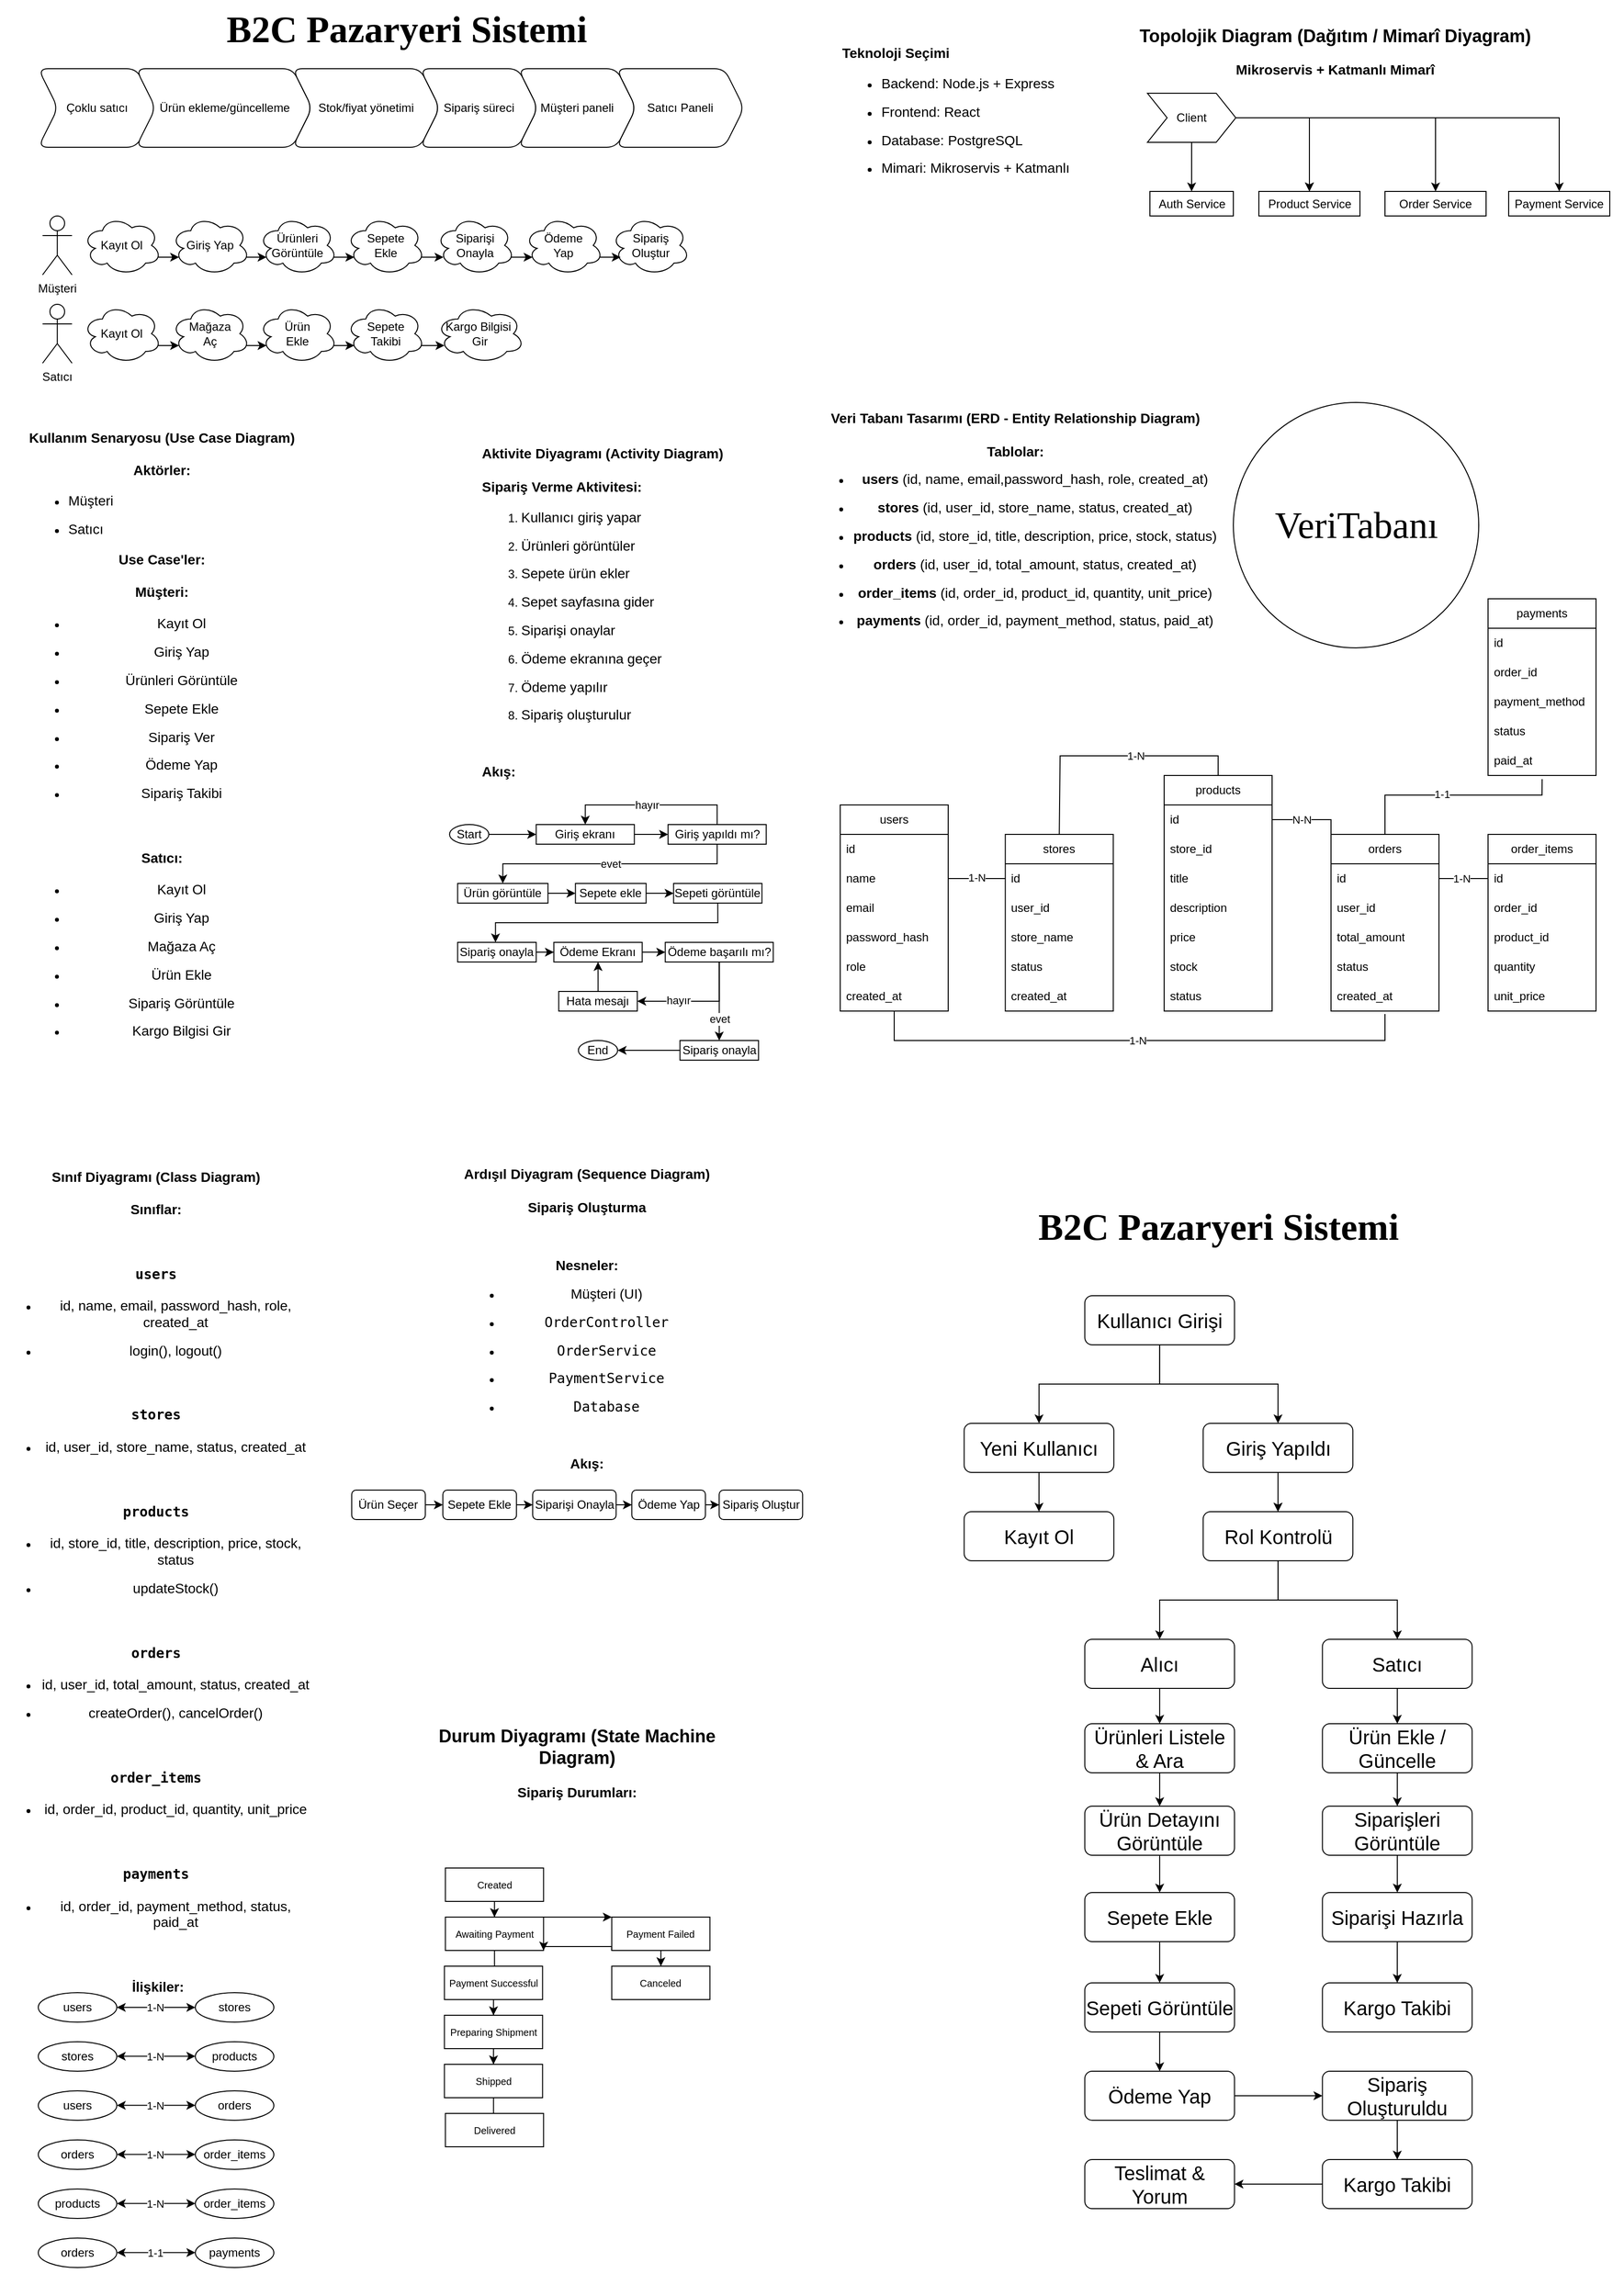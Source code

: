 <mxfile version="27.2.0">
  <diagram name="Sayfa -1" id="_KTKGIGH4owa7_KtDede">
    <mxGraphModel dx="1503" dy="882" grid="1" gridSize="10" guides="1" tooltips="1" connect="1" arrows="1" fold="1" page="1" pageScale="1" pageWidth="827" pageHeight="1169" background="light-dark(#FFFFFF,#1A1A1A)" math="0" shadow="0" adaptiveColors="auto">
      <root>
        <mxCell id="0" />
        <mxCell id="1" parent="0" />
        <mxCell id="8RPmQCgvkoOP3N8Lu9jN-14" value="&lt;font style=&quot;font-size: 14px;&quot;&gt;&lt;br&gt;&lt;/font&gt;&lt;h2 data-end=&quot;1658&quot; data-start=&quot;1589&quot;&gt; &lt;strong data-end=&quot;1658&quot; data-start=&quot;1598&quot;&gt;&lt;font style=&quot;font-size: 14px;&quot;&gt;Veri Tabanı Tasarımı (ERD - Entity Relationship Diagram)&lt;/font&gt;&lt;/strong&gt;&lt;/h2&gt;&lt;p data-end=&quot;1720&quot; data-start=&quot;1660&quot;&gt;&lt;strong style=&quot;background-color: transparent; color: light-dark(rgb(0, 0, 0), rgb(255, 255, 255));&quot; data-end=&quot;1742&quot; data-start=&quot;1722&quot;&gt;&lt;font style=&quot;font-size: 14px;&quot;&gt;Tablolar:&lt;/font&gt;&lt;/strong&gt;&lt;/p&gt;&lt;ul data-end=&quot;2015&quot; data-start=&quot;1744&quot;&gt;&lt;li data-end=&quot;1779&quot; data-start=&quot;1744&quot;&gt;&lt;p data-end=&quot;1779&quot; data-start=&quot;1746&quot;&gt;&lt;font style=&quot;font-size: 14px;&quot;&gt;&lt;strong data-end=&quot;1755&quot; data-start=&quot;1746&quot;&gt;users&lt;/strong&gt; (id, name, email,password_hash, role, created_at)&lt;/font&gt;&lt;/p&gt;&lt;/li&gt;&lt;li data-end=&quot;1779&quot; data-start=&quot;1744&quot;&gt;&lt;p data-end=&quot;1779&quot; data-start=&quot;1746&quot;&gt;&lt;font style=&quot;font-size: 14px;&quot;&gt;&lt;strong style=&quot;background-color: transparent; color: light-dark(rgb(0, 0, 0), rgb(255, 255, 255));&quot; data-end=&quot;1947&quot; data-start=&quot;1937&quot;&gt;stores&lt;/strong&gt;&lt;span style=&quot;background-color: transparent; color: light-dark(rgb(0, 0, 0), rgb(255, 255, 255));&quot;&gt;&amp;nbsp;(id, user_id, store_name, status, created_at)&lt;/span&gt;&lt;/font&gt;&lt;/p&gt;&lt;/li&gt;&lt;li data-end=&quot;1779&quot; data-start=&quot;1744&quot;&gt;&lt;p data-end=&quot;1779&quot; data-start=&quot;1746&quot;&gt;&lt;font style=&quot;font-size: 14px;&quot;&gt;&lt;strong style=&quot;background-color: transparent; color: light-dark(rgb(0, 0, 0), rgb(255, 255, 255));&quot; data-end=&quot;1794&quot; data-start=&quot;1782&quot;&gt;products&lt;/strong&gt;&lt;span style=&quot;background-color: transparent; color: light-dark(rgb(0, 0, 0), rgb(255, 255, 255));&quot;&gt;&amp;nbsp;(id, store_id, title, description, price, stock, status)&lt;/span&gt;&lt;/font&gt;&lt;/p&gt;&lt;/li&gt;&lt;li data-end=&quot;1779&quot; data-start=&quot;1744&quot;&gt;&lt;p data-end=&quot;1779&quot; data-start=&quot;1746&quot;&gt;&lt;font style=&quot;font-size: 14px;&quot;&gt;&lt;strong style=&quot;background-color: transparent; color: light-dark(rgb(0, 0, 0), rgb(255, 255, 255));&quot; data-end=&quot;1844&quot; data-start=&quot;1834&quot;&gt;orders&lt;/strong&gt;&lt;span style=&quot;background-color: transparent; color: light-dark(rgb(0, 0, 0), rgb(255, 255, 255));&quot;&gt;&amp;nbsp;(id, user_id, total_amount, status, created_at)&lt;/span&gt;&lt;/font&gt;&lt;/p&gt;&lt;/li&gt;&lt;li data-end=&quot;1779&quot; data-start=&quot;1744&quot;&gt;&lt;p data-end=&quot;1779&quot; data-start=&quot;1746&quot;&gt;&lt;font style=&quot;font-size: 14px;&quot;&gt;&lt;strong style=&quot;background-color: transparent; color: light-dark(rgb(0, 0, 0), rgb(255, 255, 255));&quot; data-end=&quot;1897&quot; data-start=&quot;1882&quot;&gt;order_items&lt;/strong&gt;&lt;span style=&quot;background-color: transparent; color: light-dark(rgb(0, 0, 0), rgb(255, 255, 255));&quot;&gt; (id, order_id, product_id, quantity, unit_price)&lt;/span&gt;&lt;/font&gt;&lt;/p&gt;&lt;/li&gt;&lt;li data-end=&quot;1779&quot; data-start=&quot;1744&quot;&gt;&lt;font style=&quot;font-size: 14px;&quot;&gt;&lt;strong style=&quot;background-color: transparent; color: light-dark(rgb(0, 0, 0), rgb(255, 255, 255));&quot; data-end=&quot;1982&quot; data-start=&quot;1970&quot;&gt;payments&lt;/strong&gt;&lt;span style=&quot;background-color: transparent; color: light-dark(rgb(0, 0, 0), rgb(255, 255, 255));&quot;&gt; (id, order_id, payment_method, status, paid_at)&lt;/span&gt;&lt;/font&gt;&lt;/li&gt;&lt;/ul&gt;&lt;div&gt;&lt;br&gt;&lt;/div&gt;" style="text;html=1;align=center;verticalAlign=middle;whiteSpace=wrap;rounded=0;labelBackgroundColor=none;" parent="1" vertex="1">
          <mxGeometry x="828" y="380" width="413" height="290" as="geometry" />
        </mxCell>
        <UserObject label="&lt;h2 style=&quot;text-align: center;&quot; data-start=&quot;2022&quot; data-end=&quot;2080&quot;&gt;&lt;strong data-start=&quot;2031&quot; data-end=&quot;2080&quot;&gt;Topolojik Diagram (Dağıtım / Mimarî Diyagram)&lt;/strong&gt;&lt;/h2&gt;&lt;h3 style=&quot;text-align: center;&quot; data-start=&quot;2168&quot; data-end=&quot;2211&quot;&gt;Mikroservis + Katmanlı Mimarî&lt;/h3&gt;" id="8RPmQCgvkoOP3N8Lu9jN-17">
          <mxCell style="text;whiteSpace=wrap;html=1;labelBackgroundColor=none;rounded=0;" parent="1" vertex="1">
            <mxGeometry x="1159.01" y="5" width="466.38" height="90" as="geometry" />
          </mxCell>
        </UserObject>
        <mxCell id="8RPmQCgvkoOP3N8Lu9jN-21" value="&lt;h2 data-end=&quot;366&quot; data-start=&quot;314&quot;&gt;&lt;strong data-end=&quot;366&quot; data-start=&quot;323&quot;&gt;&lt;font style=&quot;font-size: 14px;&quot;&gt;Kullanım Senaryosu (Use Case Diagram)&lt;/font&gt;&lt;/strong&gt;&lt;/h2&gt;&lt;h3 data-end=&quot;475&quot; data-start=&quot;459&quot;&gt;&lt;font style=&quot;font-size: 14px;&quot;&gt;Aktörler:&lt;/font&gt;&lt;/h3&gt;&lt;ul data-end=&quot;502&quot; data-start=&quot;476&quot;&gt;&lt;li data-end=&quot;485&quot; data-start=&quot;476&quot;&gt;&lt;p style=&quot;text-align: left;&quot; data-end=&quot;485&quot; data-start=&quot;478&quot;&gt;&lt;font style=&quot;font-size: 14px;&quot;&gt;Müşteri&lt;/font&gt;&lt;/p&gt;&lt;/li&gt;&lt;li data-end=&quot;485&quot; data-start=&quot;476&quot;&gt;&lt;p style=&quot;text-align: left;&quot; data-end=&quot;485&quot; data-start=&quot;478&quot;&gt;&lt;span style=&quot;background-color: transparent; color: light-dark(rgb(0, 0, 0), rgb(255, 255, 255));&quot;&gt;&lt;font style=&quot;font-size: 14px;&quot;&gt;Satıcı&lt;/font&gt;&lt;/span&gt;&lt;/p&gt;&lt;/li&gt;&lt;/ul&gt;&lt;h3 data-end=&quot;523&quot; data-start=&quot;504&quot;&gt;&lt;font style=&quot;font-size: 14px;&quot;&gt;Use Case&#39;ler:&lt;/font&gt;&lt;/h3&gt;&lt;h4 data-end=&quot;537&quot; data-start=&quot;524&quot;&gt;&lt;font style=&quot;font-size: 14px;&quot;&gt;Müşteri:&lt;/font&gt;&lt;/h4&gt;&lt;ul data-end=&quot;638&quot; data-start=&quot;538&quot;&gt;&lt;li data-end=&quot;548&quot; data-start=&quot;538&quot;&gt;&lt;p data-end=&quot;548&quot; data-start=&quot;540&quot;&gt;&lt;font style=&quot;font-size: 14px;&quot;&gt;Kayıt Ol&lt;/font&gt;&lt;/p&gt;&lt;/li&gt;&lt;li data-end=&quot;548&quot; data-start=&quot;538&quot;&gt;&lt;p data-end=&quot;548&quot; data-start=&quot;540&quot;&gt;&lt;span style=&quot;background-color: transparent; color: light-dark(rgb(0, 0, 0), rgb(255, 255, 255));&quot;&gt;&lt;font style=&quot;font-size: 14px;&quot;&gt;Giriş Yap&lt;/font&gt;&lt;/span&gt;&lt;/p&gt;&lt;/li&gt;&lt;li data-end=&quot;560&quot; data-start=&quot;549&quot;&gt;&lt;span style=&quot;background-color: transparent; color: light-dark(rgb(0, 0, 0), rgb(255, 255, 255));&quot;&gt;&lt;font style=&quot;font-size: 14px;&quot;&gt;Ürünleri Görüntüle&lt;/font&gt;&lt;/span&gt;&lt;/li&gt;&lt;li data-end=&quot;595&quot; data-start=&quot;582&quot;&gt;&lt;p data-end=&quot;595&quot; data-start=&quot;584&quot;&gt;&lt;font style=&quot;font-size: 14px;&quot;&gt;Sepete Ekle&lt;/font&gt;&lt;/p&gt;&lt;/li&gt;&lt;li data-end=&quot;609&quot; data-start=&quot;596&quot;&gt;&lt;p data-end=&quot;609&quot; data-start=&quot;598&quot;&gt;&lt;font style=&quot;font-size: 14px;&quot;&gt;Sipariş Ver&lt;/font&gt;&lt;/p&gt;&lt;/li&gt;&lt;li data-end=&quot;621&quot; data-start=&quot;610&quot;&gt;&lt;p data-end=&quot;621&quot; data-start=&quot;612&quot;&gt;&lt;font style=&quot;font-size: 14px;&quot;&gt;Ödeme Yap&lt;/font&gt;&lt;/p&gt;&lt;/li&gt;&lt;li data-end=&quot;638&quot; data-start=&quot;622&quot;&gt;&lt;p data-end=&quot;638&quot; data-start=&quot;624&quot;&gt;&lt;font style=&quot;font-size: 14px;&quot;&gt;Sipariş Takibi&lt;/font&gt;&lt;/p&gt;&lt;/li&gt;&lt;/ul&gt;&lt;h4 data-end=&quot;652&quot; data-start=&quot;640&quot;&gt;&lt;font style=&quot;font-size: 14px;&quot;&gt;&lt;br&gt;&lt;/font&gt;&lt;/h4&gt;&lt;h4 data-end=&quot;652&quot; data-start=&quot;640&quot;&gt;&lt;font style=&quot;font-size: 14px;&quot;&gt;Satıcı:&lt;/font&gt;&lt;/h4&gt;&lt;ul data-end=&quot;739&quot; data-start=&quot;653&quot;&gt;&lt;li data-end=&quot;675&quot; data-start=&quot;653&quot;&gt;&lt;p data-end=&quot;675&quot; data-start=&quot;655&quot;&gt;&lt;font style=&quot;font-size: 14px;&quot;&gt;Kayıt Ol&lt;/font&gt;&lt;/p&gt;&lt;/li&gt;&lt;li data-end=&quot;675&quot; data-start=&quot;653&quot;&gt;&lt;p data-end=&quot;675&quot; data-start=&quot;655&quot;&gt;&lt;font style=&quot;font-size: 14px;&quot;&gt;Giriş Yap&lt;/font&gt;&lt;/p&gt;&lt;/li&gt;&lt;li data-end=&quot;687&quot; data-start=&quot;676&quot;&gt;&lt;p data-end=&quot;687&quot; data-start=&quot;678&quot;&gt;&lt;font style=&quot;font-size: 14px;&quot;&gt;Mağaza Aç&lt;/font&gt;&lt;/p&gt;&lt;/li&gt;&lt;li data-end=&quot;699&quot; data-start=&quot;688&quot;&gt;&lt;p data-end=&quot;699&quot; data-start=&quot;690&quot;&gt;&lt;font style=&quot;font-size: 14px;&quot;&gt;Ürün Ekle&lt;/font&gt;&lt;/p&gt;&lt;/li&gt;&lt;li data-end=&quot;719&quot; data-start=&quot;700&quot;&gt;&lt;p data-end=&quot;719&quot; data-start=&quot;702&quot;&gt;&lt;font style=&quot;font-size: 14px;&quot;&gt;Sipariş Görüntüle&lt;/font&gt;&lt;/p&gt;&lt;/li&gt;&lt;li data-end=&quot;739&quot; data-start=&quot;720&quot;&gt;&lt;p data-end=&quot;739&quot; data-start=&quot;722&quot;&gt;&lt;font style=&quot;font-size: 14px;&quot;&gt;Kargo Bilgisi Gir&lt;/font&gt;&lt;/p&gt;&lt;/li&gt;&lt;/ul&gt;" style="text;html=1;align=center;verticalAlign=middle;whiteSpace=wrap;rounded=0;labelBackgroundColor=none;" parent="1" vertex="1">
          <mxGeometry y="440" width="330" height="610" as="geometry" />
        </mxCell>
        <UserObject label="&lt;div style=&quot;text-align: center;&quot;&gt;&lt;font style=&quot;font-size: 14px;&quot;&gt;&lt;br&gt;&lt;/font&gt;&lt;/div&gt;&lt;h2 style=&quot;text-align: center;&quot; data-end=&quot;1057&quot; data-start=&quot;1007&quot;&gt;&lt;strong data-end=&quot;1057&quot; data-start=&quot;1016&quot;&gt;&lt;font style=&quot;font-size: 14px;&quot;&gt;Aktivite Diyagramı (Activity Diagram)&lt;/font&gt;&lt;/strong&gt;&lt;/h2&gt;&lt;h3 style=&quot;&quot; data-end=&quot;1071&quot; data-start=&quot;1059&quot;&gt;&lt;span style=&quot;background-color: transparent; color: light-dark(rgb(0, 0, 0), rgb(255, 255, 255));&quot;&gt;&lt;font style=&quot;font-size: 14px;&quot;&gt;Sipariş Verme Aktivitesi:&lt;/font&gt;&lt;/span&gt;&lt;/h3&gt;&lt;ol data-end=&quot;1375&quot; data-start=&quot;1198&quot;&gt;&lt;li data-end=&quot;1222&quot; data-start=&quot;1198&quot;&gt;&lt;p data-end=&quot;1222&quot; data-start=&quot;1201&quot;&gt;&lt;font style=&quot;font-size: 14px;&quot;&gt;Kullanıcı giriş yapar&lt;/font&gt;&lt;/p&gt;&lt;/li&gt;&lt;li data-end=&quot;1245&quot; data-start=&quot;1223&quot;&gt;&lt;p data-end=&quot;1245&quot; data-start=&quot;1226&quot;&gt;&lt;font style=&quot;font-size: 14px;&quot;&gt;Ürünleri görüntüler&lt;/font&gt;&lt;/p&gt;&lt;/li&gt;&lt;li data-end=&quot;1266&quot; data-start=&quot;1246&quot;&gt;&lt;p data-end=&quot;1266&quot; data-start=&quot;1249&quot;&gt;&lt;font style=&quot;font-size: 14px;&quot;&gt;Sepete ürün ekler&lt;/font&gt;&lt;/p&gt;&lt;/li&gt;&lt;li data-end=&quot;1291&quot; data-start=&quot;1267&quot;&gt;&lt;p data-end=&quot;1291&quot; data-start=&quot;1270&quot;&gt;&lt;font style=&quot;font-size: 14px;&quot;&gt;Sepet sayfasına gider&lt;/font&gt;&lt;/p&gt;&lt;/li&gt;&lt;li data-end=&quot;1311&quot; data-start=&quot;1292&quot;&gt;&lt;p data-end=&quot;1311&quot; data-start=&quot;1295&quot;&gt;&lt;font style=&quot;font-size: 14px;&quot;&gt;Siparişi onaylar&lt;/font&gt;&lt;/p&gt;&lt;/li&gt;&lt;li data-end=&quot;1335&quot; data-start=&quot;1312&quot;&gt;&lt;p data-end=&quot;1335&quot; data-start=&quot;1315&quot;&gt;&lt;font style=&quot;font-size: 14px;&quot;&gt;Ödeme ekranına geçer&lt;/font&gt;&lt;/p&gt;&lt;/li&gt;&lt;li data-end=&quot;1352&quot; data-start=&quot;1336&quot;&gt;&lt;p data-end=&quot;1352&quot; data-start=&quot;1339&quot;&gt;&lt;font style=&quot;font-size: 14px;&quot;&gt;Ödeme yapılır&lt;/font&gt;&lt;/p&gt;&lt;/li&gt;&lt;li data-end=&quot;1375&quot; data-start=&quot;1353&quot;&gt;&lt;p data-end=&quot;1375&quot; data-start=&quot;1356&quot;&gt;&lt;font style=&quot;font-size: 14px;&quot;&gt;Sipariş oluşturulur&lt;/font&gt;&lt;/p&gt;&lt;font style=&quot;font-size: 14px;&quot;&gt;&lt;br&gt;&lt;/font&gt;&lt;/li&gt;&lt;/ol&gt;&lt;p data-end=&quot;1385&quot; data-start=&quot;1377&quot;&gt;&lt;b&gt;&lt;font style=&quot;font-size: 14px;&quot;&gt;Akış:&lt;/font&gt;&lt;/b&gt;&lt;/p&gt;&lt;div&gt;&lt;br&gt;&lt;/div&gt;" id="8RPmQCgvkoOP3N8Lu9jN-22">
          <mxCell style="text;html=1;align=left;verticalAlign=middle;whiteSpace=wrap;rounded=0;labelBackgroundColor=none;" parent="1" vertex="1">
            <mxGeometry x="489.25" y="440" width="287" height="360" as="geometry" />
          </mxCell>
        </UserObject>
        <mxCell id="8RPmQCgvkoOP3N8Lu9jN-24" value="&lt;font style=&quot;font-size: 14px;&quot;&gt;&lt;br&gt;&lt;/font&gt;&lt;h2 data-end=&quot;1760&quot; data-start=&quot;1716&quot;&gt;&lt;strong data-end=&quot;1760&quot; data-start=&quot;1725&quot;&gt;&lt;font style=&quot;font-size: 14px;&quot;&gt;Sınıf Diyagramı (Class Diagram)&lt;/font&gt;&lt;/strong&gt;&lt;/h2&gt;&lt;h3 data-end=&quot;1883&quot; data-start=&quot;1861&quot;&gt;&lt;font style=&quot;font-size: 14px;&quot;&gt;Sınıflar:&lt;/font&gt;&lt;/h3&gt;&lt;h4 data-end=&quot;1895&quot; data-start=&quot;1884&quot;&gt;&lt;code data-end=&quot;1895&quot; data-start=&quot;1889&quot;&gt;&lt;font style=&quot;font-size: 14px;&quot;&gt;&lt;br&gt;&lt;/font&gt;&lt;/code&gt;&lt;/h4&gt;&lt;h4 data-end=&quot;1895&quot; data-start=&quot;1884&quot;&gt;&lt;code data-end=&quot;1895&quot; data-start=&quot;1889&quot;&gt;&lt;font style=&quot;font-size: 14px;&quot;&gt;users&lt;/font&gt;&lt;/code&gt;&lt;/h4&gt;&lt;ul data-end=&quot;1949&quot; data-start=&quot;1896&quot;&gt;&lt;li data-end=&quot;1929&quot; data-start=&quot;1896&quot;&gt;&lt;p data-end=&quot;1929&quot; data-start=&quot;1898&quot;&gt;&lt;font style=&quot;font-size: 14px;&quot;&gt;id, name, email, password_hash, role, created_at&lt;/font&gt;&lt;/p&gt;&lt;/li&gt;&lt;li data-end=&quot;1949&quot; data-start=&quot;1930&quot;&gt;&lt;p data-end=&quot;1949&quot; data-start=&quot;1932&quot;&gt;&lt;font style=&quot;font-size: 14px;&quot;&gt;login(), logout()&lt;/font&gt;&lt;/p&gt;&lt;/li&gt;&lt;/ul&gt;&lt;h4 data-end=&quot;2159&quot; data-start=&quot;2147&quot;&gt;&lt;code data-end=&quot;2159&quot; data-start=&quot;2152&quot;&gt;&lt;font style=&quot;font-size: 14px;&quot;&gt;&lt;br&gt;&lt;/font&gt;&lt;/code&gt;&lt;/h4&gt;&lt;h4 data-end=&quot;2159&quot; data-start=&quot;2147&quot;&gt;&lt;code data-end=&quot;2159&quot; data-start=&quot;2152&quot;&gt;&lt;font style=&quot;font-size: 14px;&quot;&gt;stores&lt;/font&gt;&lt;/code&gt;&lt;/h4&gt;&lt;h4 data-end=&quot;1965&quot; data-start=&quot;1951&quot;&gt;&lt;code data-end=&quot;1965&quot; data-start=&quot;1956&quot;&gt;&lt;ul style=&quot;font-family: Helvetica; font-weight: 400;&quot; data-end=&quot;2198&quot; data-start=&quot;2160&quot;&gt;&lt;li data-end=&quot;2198&quot; data-start=&quot;2160&quot;&gt;&lt;p data-end=&quot;2198&quot; data-start=&quot;2162&quot;&gt;&lt;font style=&quot;font-size: 14px;&quot;&gt;id, user_id, store_name, status, created_at&lt;/font&gt;&lt;/p&gt;&lt;/li&gt;&lt;/ul&gt;&lt;/code&gt;&lt;/h4&gt;&lt;h4 data-end=&quot;1965&quot; data-start=&quot;1951&quot;&gt;&lt;code data-end=&quot;1965&quot; data-start=&quot;1956&quot;&gt;&lt;font style=&quot;font-size: 14px;&quot;&gt;&lt;br&gt;&lt;/font&gt;&lt;/code&gt;&lt;/h4&gt;&lt;h4 data-end=&quot;1965&quot; data-start=&quot;1951&quot;&gt;&lt;code data-end=&quot;1965&quot; data-start=&quot;1956&quot;&gt;&lt;font style=&quot;font-size: 14px;&quot;&gt;products&lt;/font&gt;&lt;/code&gt;&lt;/h4&gt;&lt;ul data-end=&quot;2019&quot; data-start=&quot;1966&quot;&gt;&lt;li data-end=&quot;2003&quot; data-start=&quot;1966&quot;&gt;&lt;p data-end=&quot;2003&quot; data-start=&quot;1968&quot;&gt;&lt;font style=&quot;font-size: 14px;&quot;&gt;id, store_id, title, description, price, stock, status&lt;/font&gt;&lt;/p&gt;&lt;/li&gt;&lt;li data-end=&quot;2019&quot; data-start=&quot;2004&quot;&gt;&lt;p data-end=&quot;2019&quot; data-start=&quot;2006&quot;&gt;&lt;font style=&quot;font-size: 14px;&quot;&gt;updateStock()&lt;/font&gt;&lt;/p&gt;&lt;/li&gt;&lt;/ul&gt;&lt;h4 data-end=&quot;2033&quot; data-start=&quot;2021&quot;&gt;&lt;code data-end=&quot;2033&quot; data-start=&quot;2026&quot;&gt;&lt;font style=&quot;font-size: 14px;&quot;&gt;&lt;br&gt;&lt;/font&gt;&lt;/code&gt;&lt;/h4&gt;&lt;h4 data-end=&quot;2033&quot; data-start=&quot;2021&quot;&gt;&lt;font style=&quot;font-size: 14px;&quot; face=&quot;monospace&quot;&gt;orders&lt;/font&gt;&lt;/h4&gt;&lt;ul data-end=&quot;2096&quot; data-start=&quot;2034&quot;&gt;&lt;li data-end=&quot;2065&quot; data-start=&quot;2034&quot;&gt;&lt;p data-end=&quot;2065&quot; data-start=&quot;2036&quot;&gt;&lt;font style=&quot;font-size: 14px;&quot;&gt;id, user_id, total_amount, status, created_at&lt;/font&gt;&lt;/p&gt;&lt;/li&gt;&lt;li data-end=&quot;2096&quot; data-start=&quot;2066&quot;&gt;&lt;p data-end=&quot;2096&quot; data-start=&quot;2068&quot;&gt;&lt;font style=&quot;font-size: 14px;&quot;&gt;createOrder(), cancelOrder()&lt;/font&gt;&lt;/p&gt;&lt;/li&gt;&lt;/ul&gt;&lt;h4 data-end=&quot;2114&quot; data-start=&quot;2098&quot;&gt;&lt;code data-end=&quot;2114&quot; data-start=&quot;2103&quot;&gt;&lt;font style=&quot;font-size: 14px;&quot;&gt;&lt;br&gt;&lt;/font&gt;&lt;/code&gt;&lt;/h4&gt;&lt;h4 data-end=&quot;2114&quot; data-start=&quot;2098&quot;&gt;&lt;font style=&quot;font-size: 14px;&quot; face=&quot;monospace&quot;&gt;order_items&lt;/font&gt;&lt;/h4&gt;&lt;ul data-end=&quot;2145&quot; data-start=&quot;2115&quot;&gt;&lt;li data-end=&quot;2145&quot; data-start=&quot;2115&quot;&gt;&lt;p data-end=&quot;2145&quot; data-start=&quot;2117&quot;&gt;&lt;font style=&quot;font-size: 14px;&quot;&gt;id, order_id, product_id, quantity, unit_price&lt;/font&gt;&lt;/p&gt;&lt;/li&gt;&lt;/ul&gt;&lt;h4 data-end=&quot;2114&quot; data-start=&quot;2098&quot;&gt;&lt;font style=&quot;font-size: 14px;&quot; face=&quot;monospace&quot;&gt;&lt;br&gt;&lt;/font&gt;&lt;/h4&gt;&lt;h4 data-end=&quot;2114&quot; data-start=&quot;2098&quot;&gt;&lt;font style=&quot;font-size: 14px;&quot; face=&quot;monospace&quot;&gt;payments&lt;/font&gt;&lt;/h4&gt;&lt;h4 data-end=&quot;2159&quot; data-start=&quot;2147&quot;&gt;&lt;code data-end=&quot;2159&quot; data-start=&quot;2152&quot;&gt;&lt;ul style=&quot;font-family: Helvetica; font-weight: 400;&quot; data-end=&quot;2145&quot; data-start=&quot;2115&quot;&gt;&lt;li data-end=&quot;2145&quot; data-start=&quot;2115&quot;&gt;&lt;p data-end=&quot;2145&quot; data-start=&quot;2117&quot;&gt;&lt;font style=&quot;font-size: 14px;&quot;&gt;id, order_id, payment_method, status, paid_at&lt;/font&gt;&lt;/p&gt;&lt;/li&gt;&lt;/ul&gt;&lt;/code&gt;&lt;/h4&gt;&lt;h4 data-end=&quot;2159&quot; data-start=&quot;2147&quot;&gt;&lt;font style=&quot;font-size: 14px;&quot;&gt;&lt;br&gt;&lt;/font&gt;&lt;/h4&gt;&lt;h3 data-end=&quot;2217&quot; data-start=&quot;2200&quot;&gt;&lt;font style=&quot;font-size: 14px;&quot;&gt;&amp;nbsp;İlişkiler:&lt;/font&gt;&lt;/h3&gt;&lt;div&gt;&lt;br&gt;&lt;/div&gt;" style="text;html=1;align=center;verticalAlign=middle;whiteSpace=wrap;rounded=0;labelBackgroundColor=none;" parent="1" vertex="1">
          <mxGeometry y="1228" width="318" height="760" as="geometry" />
        </mxCell>
        <mxCell id="8RPmQCgvkoOP3N8Lu9jN-25" value="&lt;font style=&quot;font-size: 14px;&quot;&gt;&lt;br&gt;&lt;/font&gt;&lt;h2 data-end=&quot;2506&quot; data-start=&quot;2459&quot;&gt;&lt;strong data-end=&quot;2506&quot; data-start=&quot;2467&quot;&gt;&lt;font style=&quot;font-size: 14px;&quot;&gt;Ardışıl Diyagram (Sequence Diagram)&lt;/font&gt;&lt;/strong&gt;&lt;/h2&gt;&lt;h3 data-end=&quot;2623&quot; data-start=&quot;2592&quot;&gt;&lt;font style=&quot;font-size: 14px;&quot;&gt;Sipariş Oluşturma&lt;/font&gt;&lt;/h3&gt;&lt;font style=&quot;font-size: 14px;&quot;&gt;&lt;br&gt;&lt;/font&gt;&lt;p data-end=&quot;2637&quot; data-start=&quot;2624&quot;&gt;&lt;strong data-end=&quot;2637&quot; data-start=&quot;2624&quot;&gt;&lt;font style=&quot;font-size: 14px;&quot;&gt;Nesneler:&lt;/font&gt;&lt;/strong&gt;&lt;/p&gt;&lt;ul data-end=&quot;2721&quot; data-start=&quot;2638&quot;&gt;&lt;li data-end=&quot;2652&quot; data-start=&quot;2638&quot;&gt;&lt;p data-end=&quot;2652&quot; data-start=&quot;2640&quot;&gt;&lt;font style=&quot;font-size: 14px;&quot;&gt;Müşteri (UI)&lt;/font&gt;&lt;/p&gt;&lt;/li&gt;&lt;li data-end=&quot;2672&quot; data-start=&quot;2653&quot;&gt;&lt;p data-end=&quot;2672&quot; data-start=&quot;2655&quot;&gt;&lt;code data-end=&quot;2672&quot; data-start=&quot;2655&quot;&gt;&lt;font style=&quot;font-size: 14px;&quot;&gt;OrderController&lt;/font&gt;&lt;/code&gt;&lt;/p&gt;&lt;/li&gt;&lt;li data-end=&quot;2689&quot; data-start=&quot;2673&quot;&gt;&lt;p data-end=&quot;2689&quot; data-start=&quot;2675&quot;&gt;&lt;code data-end=&quot;2689&quot; data-start=&quot;2675&quot;&gt;&lt;font style=&quot;font-size: 14px;&quot;&gt;OrderService&lt;/font&gt;&lt;/code&gt;&lt;/p&gt;&lt;/li&gt;&lt;li data-end=&quot;2708&quot; data-start=&quot;2690&quot;&gt;&lt;p data-end=&quot;2708&quot; data-start=&quot;2692&quot;&gt;&lt;code data-end=&quot;2708&quot; data-start=&quot;2692&quot;&gt;&lt;font style=&quot;font-size: 14px;&quot;&gt;PaymentService&lt;/font&gt;&lt;/code&gt;&lt;/p&gt;&lt;/li&gt;&lt;li data-end=&quot;2721&quot; data-start=&quot;2709&quot;&gt;&lt;p data-end=&quot;2721&quot; data-start=&quot;2711&quot;&gt;&lt;code data-end=&quot;2721&quot; data-start=&quot;2711&quot;&gt;&lt;font style=&quot;font-size: 14px;&quot;&gt;Database&lt;/font&gt;&lt;/code&gt;&lt;/p&gt;&lt;/li&gt;&lt;/ul&gt;&lt;p data-end=&quot;2731&quot; data-start=&quot;2723&quot;&gt;&lt;font style=&quot;font-size: 14px;&quot;&gt;&lt;br&gt;&lt;/font&gt;&lt;/p&gt;&lt;p data-end=&quot;2731&quot; data-start=&quot;2723&quot;&gt;&lt;b&gt;&lt;font style=&quot;font-size: 14px;&quot;&gt;Akış:&lt;/font&gt;&lt;/b&gt;&lt;/p&gt;" style="text;html=1;align=center;verticalAlign=middle;whiteSpace=wrap;rounded=0;labelBackgroundColor=none;" parent="1" vertex="1">
          <mxGeometry x="407.75" y="1181" width="380" height="301" as="geometry" />
        </mxCell>
        <UserObject label="&lt;br&gt;&lt;h2 data-end=&quot;3157&quot; data-start=&quot;3105&quot;&gt;&lt;strong data-end=&quot;3157&quot; data-start=&quot;3114&quot;&gt;Durum Diyagramı (State Machine Diagram)&lt;/strong&gt;&lt;/h2&gt;&lt;h3 data-end=&quot;3283&quot; data-start=&quot;3252&quot;&gt;Sipariş Durumları:&lt;/h3&gt;&lt;div&gt;&lt;br&gt;&lt;/div&gt;" id="8RPmQCgvkoOP3N8Lu9jN-26">
          <mxCell style="text;html=1;align=center;verticalAlign=middle;whiteSpace=wrap;rounded=0;labelBackgroundColor=none;" parent="1" vertex="1">
            <mxGeometry x="423" y="1726" width="330" height="140" as="geometry" />
          </mxCell>
        </UserObject>
        <mxCell id="8RPmQCgvkoOP3N8Lu9jN-68" style="edgeStyle=orthogonalEdgeStyle;rounded=0;orthogonalLoop=1;jettySize=auto;html=1;entryX=0.5;entryY=0;entryDx=0;entryDy=0;strokeWidth=1;shadow=0;snapToPoint=0;fontSize=10;labelBackgroundColor=none;fontColor=default;" parent="1" source="8RPmQCgvkoOP3N8Lu9jN-69" target="8RPmQCgvkoOP3N8Lu9jN-72" edge="1">
          <mxGeometry relative="1" as="geometry" />
        </mxCell>
        <mxCell id="8RPmQCgvkoOP3N8Lu9jN-69" value="Created" style="rounded=0;whiteSpace=wrap;html=1;strokeWidth=1;shadow=0;snapToPoint=0;fontSize=10;labelBackgroundColor=none;" parent="1" vertex="1">
          <mxGeometry x="453.75" y="1903" width="100" height="34" as="geometry" />
        </mxCell>
        <mxCell id="8RPmQCgvkoOP3N8Lu9jN-70" style="edgeStyle=orthogonalEdgeStyle;rounded=0;orthogonalLoop=1;jettySize=auto;html=1;entryX=0.5;entryY=0;entryDx=0;entryDy=0;strokeWidth=1;shadow=0;snapToPoint=0;fontSize=10;labelBackgroundColor=none;fontColor=default;" parent="1" source="8RPmQCgvkoOP3N8Lu9jN-72" target="8RPmQCgvkoOP3N8Lu9jN-74" edge="1">
          <mxGeometry relative="1" as="geometry" />
        </mxCell>
        <mxCell id="8RPmQCgvkoOP3N8Lu9jN-71" style="edgeStyle=orthogonalEdgeStyle;rounded=0;orthogonalLoop=1;jettySize=auto;html=1;exitX=1;exitY=0;exitDx=0;exitDy=0;entryX=0;entryY=0;entryDx=0;entryDy=0;shadow=0;labelBackgroundColor=none;fontColor=default;" parent="1" source="8RPmQCgvkoOP3N8Lu9jN-72" target="8RPmQCgvkoOP3N8Lu9jN-82" edge="1">
          <mxGeometry relative="1" as="geometry">
            <Array as="points">
              <mxPoint x="554.25" y="1953" />
            </Array>
          </mxGeometry>
        </mxCell>
        <mxCell id="8RPmQCgvkoOP3N8Lu9jN-72" value="Awaiting Payment" style="rounded=0;whiteSpace=wrap;html=1;strokeWidth=1;shadow=0;snapToPoint=0;fontSize=10;labelBackgroundColor=none;" parent="1" vertex="1">
          <mxGeometry x="453.75" y="1953" width="100" height="34" as="geometry" />
        </mxCell>
        <mxCell id="8RPmQCgvkoOP3N8Lu9jN-73" style="edgeStyle=orthogonalEdgeStyle;rounded=0;orthogonalLoop=1;jettySize=auto;html=1;entryX=0.5;entryY=0;entryDx=0;entryDy=0;strokeWidth=1;shadow=0;snapToPoint=0;fontSize=10;labelBackgroundColor=none;fontColor=default;" parent="1" source="8RPmQCgvkoOP3N8Lu9jN-74" target="8RPmQCgvkoOP3N8Lu9jN-76" edge="1">
          <mxGeometry relative="1" as="geometry" />
        </mxCell>
        <mxCell id="8RPmQCgvkoOP3N8Lu9jN-74" value="Payment Successful" style="rounded=0;whiteSpace=wrap;html=1;strokeWidth=1;shadow=0;snapToPoint=0;fontSize=10;labelBackgroundColor=none;" parent="1" vertex="1">
          <mxGeometry x="452.75" y="2003" width="100" height="34" as="geometry" />
        </mxCell>
        <mxCell id="8RPmQCgvkoOP3N8Lu9jN-75" style="edgeStyle=orthogonalEdgeStyle;rounded=0;orthogonalLoop=1;jettySize=auto;html=1;entryX=0.5;entryY=0;entryDx=0;entryDy=0;strokeWidth=1;shadow=0;snapToPoint=0;fontSize=10;labelBackgroundColor=none;fontColor=default;" parent="1" source="8RPmQCgvkoOP3N8Lu9jN-76" target="8RPmQCgvkoOP3N8Lu9jN-78" edge="1">
          <mxGeometry relative="1" as="geometry" />
        </mxCell>
        <mxCell id="8RPmQCgvkoOP3N8Lu9jN-76" value="Preparing Shipment" style="rounded=0;whiteSpace=wrap;html=1;strokeWidth=1;shadow=0;snapToPoint=0;fontSize=10;labelBackgroundColor=none;" parent="1" vertex="1">
          <mxGeometry x="452.75" y="2053" width="100" height="34" as="geometry" />
        </mxCell>
        <mxCell id="8RPmQCgvkoOP3N8Lu9jN-77" style="edgeStyle=orthogonalEdgeStyle;rounded=0;orthogonalLoop=1;jettySize=auto;html=1;entryX=0.5;entryY=0;entryDx=0;entryDy=0;strokeWidth=1;shadow=0;snapToPoint=0;fontSize=10;labelBackgroundColor=none;fontColor=default;" parent="1" source="8RPmQCgvkoOP3N8Lu9jN-78" target="8RPmQCgvkoOP3N8Lu9jN-79" edge="1">
          <mxGeometry relative="1" as="geometry" />
        </mxCell>
        <mxCell id="8RPmQCgvkoOP3N8Lu9jN-78" value="Shipped" style="rounded=0;whiteSpace=wrap;html=1;strokeWidth=1;shadow=0;snapToPoint=0;fontSize=10;labelBackgroundColor=none;" parent="1" vertex="1">
          <mxGeometry x="452.75" y="2103" width="100" height="34" as="geometry" />
        </mxCell>
        <mxCell id="8RPmQCgvkoOP3N8Lu9jN-79" value="Delivered" style="rounded=0;whiteSpace=wrap;html=1;strokeWidth=1;shadow=0;snapToPoint=0;fontSize=10;labelBackgroundColor=none;" parent="1" vertex="1">
          <mxGeometry x="453.75" y="2153" width="100" height="34" as="geometry" />
        </mxCell>
        <mxCell id="8RPmQCgvkoOP3N8Lu9jN-80" style="edgeStyle=orthogonalEdgeStyle;rounded=0;orthogonalLoop=1;jettySize=auto;html=1;exitX=0;exitY=1;exitDx=0;exitDy=0;entryX=1;entryY=1;entryDx=0;entryDy=0;shadow=0;labelBackgroundColor=none;fontColor=default;" parent="1" source="8RPmQCgvkoOP3N8Lu9jN-82" target="8RPmQCgvkoOP3N8Lu9jN-72" edge="1">
          <mxGeometry relative="1" as="geometry">
            <Array as="points">
              <mxPoint x="573.25" y="1983" />
              <mxPoint x="573.25" y="1983" />
            </Array>
          </mxGeometry>
        </mxCell>
        <mxCell id="8RPmQCgvkoOP3N8Lu9jN-81" style="edgeStyle=orthogonalEdgeStyle;rounded=0;orthogonalLoop=1;jettySize=auto;html=1;shadow=0;labelBackgroundColor=none;fontColor=default;" parent="1" source="8RPmQCgvkoOP3N8Lu9jN-82" target="8RPmQCgvkoOP3N8Lu9jN-83" edge="1">
          <mxGeometry relative="1" as="geometry" />
        </mxCell>
        <mxCell id="8RPmQCgvkoOP3N8Lu9jN-82" value="Payment Failed" style="rounded=0;whiteSpace=wrap;html=1;strokeWidth=1;shadow=0;snapToPoint=0;fontSize=10;labelBackgroundColor=none;" parent="1" vertex="1">
          <mxGeometry x="623.25" y="1953" width="100" height="34" as="geometry" />
        </mxCell>
        <mxCell id="8RPmQCgvkoOP3N8Lu9jN-83" value="Canceled" style="rounded=0;whiteSpace=wrap;html=1;strokeWidth=1;shadow=0;snapToPoint=0;fontSize=10;labelBackgroundColor=none;" parent="1" vertex="1">
          <mxGeometry x="623.25" y="2003" width="100" height="34" as="geometry" />
        </mxCell>
        <mxCell id="8RPmQCgvkoOP3N8Lu9jN-84" value="users" style="ellipse;whiteSpace=wrap;html=1;labelBackgroundColor=none;rounded=0;" parent="1" vertex="1">
          <mxGeometry x="39" y="2030" width="80" height="30" as="geometry" />
        </mxCell>
        <mxCell id="8RPmQCgvkoOP3N8Lu9jN-85" value="stores" style="ellipse;whiteSpace=wrap;html=1;labelBackgroundColor=none;rounded=0;" parent="1" vertex="1">
          <mxGeometry x="199" y="2030" width="80" height="30" as="geometry" />
        </mxCell>
        <mxCell id="8RPmQCgvkoOP3N8Lu9jN-89" value="stores" style="ellipse;whiteSpace=wrap;html=1;labelBackgroundColor=none;rounded=0;" parent="1" vertex="1">
          <mxGeometry x="39" y="2080" width="80" height="30" as="geometry" />
        </mxCell>
        <mxCell id="8RPmQCgvkoOP3N8Lu9jN-90" value="products" style="ellipse;whiteSpace=wrap;html=1;labelBackgroundColor=none;rounded=0;" parent="1" vertex="1">
          <mxGeometry x="199" y="2080" width="80" height="30" as="geometry" />
        </mxCell>
        <mxCell id="8RPmQCgvkoOP3N8Lu9jN-91" value="users" style="ellipse;whiteSpace=wrap;html=1;labelBackgroundColor=none;rounded=0;" parent="1" vertex="1">
          <mxGeometry x="39" y="2130" width="80" height="30" as="geometry" />
        </mxCell>
        <mxCell id="8RPmQCgvkoOP3N8Lu9jN-92" value="orders" style="ellipse;whiteSpace=wrap;html=1;labelBackgroundColor=none;rounded=0;" parent="1" vertex="1">
          <mxGeometry x="199" y="2130" width="80" height="30" as="geometry" />
        </mxCell>
        <mxCell id="8RPmQCgvkoOP3N8Lu9jN-93" value="order_items" style="ellipse;whiteSpace=wrap;html=1;labelBackgroundColor=none;rounded=0;" parent="1" vertex="1">
          <mxGeometry x="199" y="2180" width="80" height="30" as="geometry" />
        </mxCell>
        <mxCell id="8RPmQCgvkoOP3N8Lu9jN-94" value="order_items" style="ellipse;whiteSpace=wrap;html=1;labelBackgroundColor=none;rounded=0;" parent="1" vertex="1">
          <mxGeometry x="199" y="2230" width="80" height="30" as="geometry" />
        </mxCell>
        <mxCell id="8RPmQCgvkoOP3N8Lu9jN-95" value="orders" style="ellipse;whiteSpace=wrap;html=1;labelBackgroundColor=none;rounded=0;" parent="1" vertex="1">
          <mxGeometry x="39" y="2180" width="80" height="30" as="geometry" />
        </mxCell>
        <mxCell id="8RPmQCgvkoOP3N8Lu9jN-96" value="products" style="ellipse;whiteSpace=wrap;html=1;labelBackgroundColor=none;rounded=0;" parent="1" vertex="1">
          <mxGeometry x="39" y="2230" width="80" height="30" as="geometry" />
        </mxCell>
        <mxCell id="8RPmQCgvkoOP3N8Lu9jN-104" value="" style="endArrow=classic;startArrow=classic;html=1;rounded=0;entryX=0;entryY=0.5;entryDx=0;entryDy=0;exitX=1;exitY=0.5;exitDx=0;exitDy=0;" parent="1" source="8RPmQCgvkoOP3N8Lu9jN-84" target="8RPmQCgvkoOP3N8Lu9jN-85" edge="1">
          <mxGeometry width="50" height="50" relative="1" as="geometry">
            <mxPoint x="9" y="1995" as="sourcePoint" />
            <mxPoint x="59" y="1945" as="targetPoint" />
          </mxGeometry>
        </mxCell>
        <mxCell id="8RPmQCgvkoOP3N8Lu9jN-105" value="1-N" style="edgeLabel;html=1;align=center;verticalAlign=middle;resizable=0;points=[];" parent="8RPmQCgvkoOP3N8Lu9jN-104" vertex="1" connectable="0">
          <mxGeometry x="-0.087" relative="1" as="geometry">
            <mxPoint x="2" as="offset" />
          </mxGeometry>
        </mxCell>
        <mxCell id="8RPmQCgvkoOP3N8Lu9jN-107" value="" style="endArrow=classic;startArrow=classic;html=1;rounded=0;entryX=0;entryY=0.5;entryDx=0;entryDy=0;exitX=1;exitY=0.5;exitDx=0;exitDy=0;" parent="1" edge="1">
          <mxGeometry width="50" height="50" relative="1" as="geometry">
            <mxPoint x="119" y="2094.76" as="sourcePoint" />
            <mxPoint x="199" y="2094.76" as="targetPoint" />
            <Array as="points">
              <mxPoint x="149" y="2094.76" />
            </Array>
          </mxGeometry>
        </mxCell>
        <mxCell id="8RPmQCgvkoOP3N8Lu9jN-108" value="1-N" style="edgeLabel;html=1;align=center;verticalAlign=middle;resizable=0;points=[];" parent="8RPmQCgvkoOP3N8Lu9jN-107" vertex="1" connectable="0">
          <mxGeometry x="-0.087" relative="1" as="geometry">
            <mxPoint x="2" as="offset" />
          </mxGeometry>
        </mxCell>
        <mxCell id="8RPmQCgvkoOP3N8Lu9jN-109" value="" style="endArrow=classic;startArrow=classic;html=1;rounded=0;entryX=0;entryY=0.5;entryDx=0;entryDy=0;exitX=1;exitY=0.5;exitDx=0;exitDy=0;" parent="1" edge="1">
          <mxGeometry width="50" height="50" relative="1" as="geometry">
            <mxPoint x="119" y="2144.76" as="sourcePoint" />
            <mxPoint x="199" y="2144.76" as="targetPoint" />
          </mxGeometry>
        </mxCell>
        <mxCell id="8RPmQCgvkoOP3N8Lu9jN-110" value="1-N" style="edgeLabel;html=1;align=center;verticalAlign=middle;resizable=0;points=[];" parent="8RPmQCgvkoOP3N8Lu9jN-109" vertex="1" connectable="0">
          <mxGeometry x="-0.087" relative="1" as="geometry">
            <mxPoint x="2" as="offset" />
          </mxGeometry>
        </mxCell>
        <mxCell id="8RPmQCgvkoOP3N8Lu9jN-111" value="" style="endArrow=classic;startArrow=classic;html=1;rounded=0;entryX=0;entryY=0.5;entryDx=0;entryDy=0;exitX=1;exitY=0.5;exitDx=0;exitDy=0;" parent="1" edge="1">
          <mxGeometry width="50" height="50" relative="1" as="geometry">
            <mxPoint x="119" y="2194.76" as="sourcePoint" />
            <mxPoint x="199" y="2194.76" as="targetPoint" />
          </mxGeometry>
        </mxCell>
        <mxCell id="8RPmQCgvkoOP3N8Lu9jN-112" value="1-N" style="edgeLabel;html=1;align=center;verticalAlign=middle;resizable=0;points=[];" parent="8RPmQCgvkoOP3N8Lu9jN-111" vertex="1" connectable="0">
          <mxGeometry x="-0.087" relative="1" as="geometry">
            <mxPoint x="2" as="offset" />
          </mxGeometry>
        </mxCell>
        <mxCell id="8RPmQCgvkoOP3N8Lu9jN-113" value="" style="endArrow=classic;startArrow=classic;html=1;rounded=0;entryX=0;entryY=0.5;entryDx=0;entryDy=0;exitX=1;exitY=0.5;exitDx=0;exitDy=0;" parent="1" edge="1">
          <mxGeometry width="50" height="50" relative="1" as="geometry">
            <mxPoint x="119" y="2244.76" as="sourcePoint" />
            <mxPoint x="199" y="2244.76" as="targetPoint" />
          </mxGeometry>
        </mxCell>
        <mxCell id="8RPmQCgvkoOP3N8Lu9jN-114" value="1-N" style="edgeLabel;html=1;align=center;verticalAlign=middle;resizable=0;points=[];" parent="8RPmQCgvkoOP3N8Lu9jN-113" vertex="1" connectable="0">
          <mxGeometry x="-0.087" relative="1" as="geometry">
            <mxPoint x="2" as="offset" />
          </mxGeometry>
        </mxCell>
        <mxCell id="8RPmQCgvkoOP3N8Lu9jN-118" style="edgeStyle=orthogonalEdgeStyle;rounded=0;orthogonalLoop=1;jettySize=auto;html=1;entryX=0;entryY=0.5;entryDx=0;entryDy=0;" parent="1" source="8RPmQCgvkoOP3N8Lu9jN-116" target="nAgSrPnHiHWIsqpIUhWS-9" edge="1">
          <mxGeometry relative="1" as="geometry" />
        </mxCell>
        <mxCell id="8RPmQCgvkoOP3N8Lu9jN-116" value="Start" style="ellipse;whiteSpace=wrap;html=1;" parent="1" vertex="1">
          <mxGeometry x="458" y="840" width="40" height="20" as="geometry" />
        </mxCell>
        <mxCell id="8RPmQCgvkoOP3N8Lu9jN-134" style="edgeStyle=orthogonalEdgeStyle;rounded=0;orthogonalLoop=1;jettySize=auto;html=1;exitX=0.5;exitY=1;exitDx=0;exitDy=0;entryX=0.5;entryY=0;entryDx=0;entryDy=0;" parent="1" source="8RPmQCgvkoOP3N8Lu9jN-117" target="8RPmQCgvkoOP3N8Lu9jN-120" edge="1">
          <mxGeometry relative="1" as="geometry" />
        </mxCell>
        <mxCell id="8RPmQCgvkoOP3N8Lu9jN-135" value="evet" style="edgeLabel;html=1;align=center;verticalAlign=middle;resizable=0;points=[];" parent="8RPmQCgvkoOP3N8Lu9jN-134" vertex="1" connectable="0">
          <mxGeometry x="-0.342" y="-2" relative="1" as="geometry">
            <mxPoint x="-44" y="2" as="offset" />
          </mxGeometry>
        </mxCell>
        <mxCell id="nAgSrPnHiHWIsqpIUhWS-13" style="edgeStyle=orthogonalEdgeStyle;rounded=0;orthogonalLoop=1;jettySize=auto;html=1;exitX=0.5;exitY=0;exitDx=0;exitDy=0;entryX=0.5;entryY=0;entryDx=0;entryDy=0;" edge="1" parent="1" source="8RPmQCgvkoOP3N8Lu9jN-117" target="nAgSrPnHiHWIsqpIUhWS-9">
          <mxGeometry relative="1" as="geometry" />
        </mxCell>
        <mxCell id="nAgSrPnHiHWIsqpIUhWS-14" value="hayır" style="edgeLabel;html=1;align=center;verticalAlign=middle;resizable=0;points=[];" vertex="1" connectable="0" parent="nAgSrPnHiHWIsqpIUhWS-13">
          <mxGeometry x="-0.04" relative="1" as="geometry">
            <mxPoint x="-8" as="offset" />
          </mxGeometry>
        </mxCell>
        <mxCell id="8RPmQCgvkoOP3N8Lu9jN-117" value="Giriş yapıldı mı?" style="rounded=0;whiteSpace=wrap;html=1;" parent="1" vertex="1">
          <mxGeometry x="680.62" y="840" width="100" height="20" as="geometry" />
        </mxCell>
        <mxCell id="8RPmQCgvkoOP3N8Lu9jN-124" style="edgeStyle=orthogonalEdgeStyle;rounded=0;orthogonalLoop=1;jettySize=auto;html=1;" parent="1" source="8RPmQCgvkoOP3N8Lu9jN-120" target="8RPmQCgvkoOP3N8Lu9jN-123" edge="1">
          <mxGeometry relative="1" as="geometry" />
        </mxCell>
        <mxCell id="8RPmQCgvkoOP3N8Lu9jN-120" value="Ürün görüntüle" style="rounded=0;whiteSpace=wrap;html=1;" parent="1" vertex="1">
          <mxGeometry x="466.25" y="900" width="92" height="20" as="geometry" />
        </mxCell>
        <mxCell id="8RPmQCgvkoOP3N8Lu9jN-136" style="edgeStyle=orthogonalEdgeStyle;rounded=0;orthogonalLoop=1;jettySize=auto;html=1;entryX=0;entryY=0.5;entryDx=0;entryDy=0;" parent="1" source="8RPmQCgvkoOP3N8Lu9jN-123" target="8RPmQCgvkoOP3N8Lu9jN-125" edge="1">
          <mxGeometry relative="1" as="geometry" />
        </mxCell>
        <mxCell id="8RPmQCgvkoOP3N8Lu9jN-123" value="Sepete ekle" style="rounded=0;whiteSpace=wrap;html=1;" parent="1" vertex="1">
          <mxGeometry x="586.25" y="900" width="72" height="20" as="geometry" />
        </mxCell>
        <mxCell id="8RPmQCgvkoOP3N8Lu9jN-138" style="edgeStyle=orthogonalEdgeStyle;rounded=0;orthogonalLoop=1;jettySize=auto;html=1;entryX=0.5;entryY=0;entryDx=0;entryDy=0;exitX=0.5;exitY=1;exitDx=0;exitDy=0;" parent="1" source="8RPmQCgvkoOP3N8Lu9jN-125" edge="1">
          <mxGeometry relative="1" as="geometry">
            <mxPoint x="504.8" y="960" as="targetPoint" />
            <Array as="points">
              <mxPoint x="731.62" y="940" />
              <mxPoint x="504.62" y="940" />
            </Array>
            <mxPoint x="729.791" y="930" as="sourcePoint" />
          </mxGeometry>
        </mxCell>
        <mxCell id="8RPmQCgvkoOP3N8Lu9jN-125" value="Sepeti görüntüle" style="rounded=0;whiteSpace=wrap;html=1;" parent="1" vertex="1">
          <mxGeometry x="686.25" y="900" width="90" height="20" as="geometry" />
        </mxCell>
        <mxCell id="8RPmQCgvkoOP3N8Lu9jN-139" style="edgeStyle=orthogonalEdgeStyle;rounded=0;orthogonalLoop=1;jettySize=auto;html=1;" parent="1" source="8RPmQCgvkoOP3N8Lu9jN-128" target="8RPmQCgvkoOP3N8Lu9jN-133" edge="1">
          <mxGeometry relative="1" as="geometry" />
        </mxCell>
        <mxCell id="8RPmQCgvkoOP3N8Lu9jN-128" value="Sipariş onayla" style="rounded=0;whiteSpace=wrap;html=1;" parent="1" vertex="1">
          <mxGeometry x="466.25" y="960" width="80" height="20" as="geometry" />
        </mxCell>
        <mxCell id="8RPmQCgvkoOP3N8Lu9jN-144" style="edgeStyle=orthogonalEdgeStyle;rounded=0;orthogonalLoop=1;jettySize=auto;html=1;entryX=0;entryY=0.5;entryDx=0;entryDy=0;" parent="1" source="8RPmQCgvkoOP3N8Lu9jN-133" target="8RPmQCgvkoOP3N8Lu9jN-143" edge="1">
          <mxGeometry relative="1" as="geometry" />
        </mxCell>
        <mxCell id="8RPmQCgvkoOP3N8Lu9jN-133" value="Ödeme Ekranı" style="rounded=0;whiteSpace=wrap;html=1;" parent="1" vertex="1">
          <mxGeometry x="564.25" y="960" width="90" height="20" as="geometry" />
        </mxCell>
        <mxCell id="nAgSrPnHiHWIsqpIUhWS-19" style="edgeStyle=orthogonalEdgeStyle;rounded=0;orthogonalLoop=1;jettySize=auto;html=1;exitX=0.5;exitY=1;exitDx=0;exitDy=0;entryX=1;entryY=0.5;entryDx=0;entryDy=0;" edge="1" parent="1" source="8RPmQCgvkoOP3N8Lu9jN-143" target="8RPmQCgvkoOP3N8Lu9jN-155">
          <mxGeometry relative="1" as="geometry" />
        </mxCell>
        <mxCell id="nAgSrPnHiHWIsqpIUhWS-21" value="hayır" style="edgeLabel;html=1;align=center;verticalAlign=middle;resizable=0;points=[];" vertex="1" connectable="0" parent="nAgSrPnHiHWIsqpIUhWS-19">
          <mxGeometry x="0.336" y="-1" relative="1" as="geometry">
            <mxPoint as="offset" />
          </mxGeometry>
        </mxCell>
        <mxCell id="nAgSrPnHiHWIsqpIUhWS-22" style="edgeStyle=orthogonalEdgeStyle;rounded=0;orthogonalLoop=1;jettySize=auto;html=1;entryX=0.5;entryY=0;entryDx=0;entryDy=0;" edge="1" parent="1" source="8RPmQCgvkoOP3N8Lu9jN-143" target="8RPmQCgvkoOP3N8Lu9jN-151">
          <mxGeometry relative="1" as="geometry" />
        </mxCell>
        <mxCell id="nAgSrPnHiHWIsqpIUhWS-23" value="evet" style="edgeLabel;html=1;align=center;verticalAlign=middle;resizable=0;points=[];" vertex="1" connectable="0" parent="nAgSrPnHiHWIsqpIUhWS-22">
          <mxGeometry x="0.456" relative="1" as="geometry">
            <mxPoint as="offset" />
          </mxGeometry>
        </mxCell>
        <mxCell id="8RPmQCgvkoOP3N8Lu9jN-143" value="Ödeme başarılı mı?" style="rounded=0;whiteSpace=wrap;html=1;" parent="1" vertex="1">
          <mxGeometry x="677.75" y="960" width="110" height="20" as="geometry" />
        </mxCell>
        <mxCell id="nAgSrPnHiHWIsqpIUhWS-24" style="edgeStyle=orthogonalEdgeStyle;rounded=0;orthogonalLoop=1;jettySize=auto;html=1;entryX=1;entryY=0.5;entryDx=0;entryDy=0;" edge="1" parent="1" source="8RPmQCgvkoOP3N8Lu9jN-151" target="8RPmQCgvkoOP3N8Lu9jN-165">
          <mxGeometry relative="1" as="geometry" />
        </mxCell>
        <mxCell id="8RPmQCgvkoOP3N8Lu9jN-151" value="Sipariş onayla" style="rounded=0;whiteSpace=wrap;html=1;" parent="1" vertex="1">
          <mxGeometry x="692.75" y="1060" width="80" height="20" as="geometry" />
        </mxCell>
        <mxCell id="nAgSrPnHiHWIsqpIUhWS-20" style="edgeStyle=orthogonalEdgeStyle;rounded=0;orthogonalLoop=1;jettySize=auto;html=1;entryX=0.5;entryY=1;entryDx=0;entryDy=0;" edge="1" parent="1" source="8RPmQCgvkoOP3N8Lu9jN-155" target="8RPmQCgvkoOP3N8Lu9jN-133">
          <mxGeometry relative="1" as="geometry" />
        </mxCell>
        <mxCell id="8RPmQCgvkoOP3N8Lu9jN-155" value="Hata mesajı" style="rounded=0;whiteSpace=wrap;html=1;" parent="1" vertex="1">
          <mxGeometry x="569.25" y="1010" width="80" height="20" as="geometry" />
        </mxCell>
        <mxCell id="8RPmQCgvkoOP3N8Lu9jN-165" value="End" style="ellipse;whiteSpace=wrap;html=1;" parent="1" vertex="1">
          <mxGeometry x="589.25" y="1060" width="40" height="20" as="geometry" />
        </mxCell>
        <mxCell id="8RPmQCgvkoOP3N8Lu9jN-173" value="Müşteri" style="shape=umlActor;verticalLabelPosition=bottom;verticalAlign=top;html=1;outlineConnect=0;" parent="1" vertex="1">
          <mxGeometry x="43.37" y="220" width="30" height="60" as="geometry" />
        </mxCell>
        <mxCell id="8RPmQCgvkoOP3N8Lu9jN-177" value="Satıcı" style="shape=umlActor;verticalLabelPosition=bottom;verticalAlign=top;html=1;outlineConnect=0;" parent="1" vertex="1">
          <mxGeometry x="43.37" y="310" width="30" height="60" as="geometry" />
        </mxCell>
        <mxCell id="8RPmQCgvkoOP3N8Lu9jN-181" value="Kayıt Ol" style="ellipse;shape=cloud;whiteSpace=wrap;html=1;" parent="1" vertex="1">
          <mxGeometry x="84.37" y="220" width="80" height="60" as="geometry" />
        </mxCell>
        <mxCell id="8RPmQCgvkoOP3N8Lu9jN-182" value="Giriş Yap" style="ellipse;shape=cloud;whiteSpace=wrap;html=1;" parent="1" vertex="1">
          <mxGeometry x="174.37" y="220" width="80" height="60" as="geometry" />
        </mxCell>
        <mxCell id="8RPmQCgvkoOP3N8Lu9jN-183" value="Ürünleri Görüntüle" style="ellipse;shape=cloud;whiteSpace=wrap;html=1;" parent="1" vertex="1">
          <mxGeometry x="263.37" y="220" width="80" height="60" as="geometry" />
        </mxCell>
        <mxCell id="8RPmQCgvkoOP3N8Lu9jN-184" value="Sepete &lt;br&gt;Ekle" style="ellipse;shape=cloud;whiteSpace=wrap;html=1;" parent="1" vertex="1">
          <mxGeometry x="352.62" y="220" width="80" height="60" as="geometry" />
        </mxCell>
        <mxCell id="8RPmQCgvkoOP3N8Lu9jN-185" value="Siparişi Onayla" style="ellipse;shape=cloud;whiteSpace=wrap;html=1;" parent="1" vertex="1">
          <mxGeometry x="444.12" y="220" width="80" height="60" as="geometry" />
        </mxCell>
        <mxCell id="8RPmQCgvkoOP3N8Lu9jN-186" value="Ödeme &lt;br&gt;Yap" style="ellipse;shape=cloud;whiteSpace=wrap;html=1;" parent="1" vertex="1">
          <mxGeometry x="534.37" y="220" width="80" height="60" as="geometry" />
        </mxCell>
        <mxCell id="8RPmQCgvkoOP3N8Lu9jN-187" value="Sipariş Oluştur" style="ellipse;shape=cloud;whiteSpace=wrap;html=1;" parent="1" vertex="1">
          <mxGeometry x="622.62" y="220" width="80" height="60" as="geometry" />
        </mxCell>
        <mxCell id="8RPmQCgvkoOP3N8Lu9jN-192" style="edgeStyle=orthogonalEdgeStyle;rounded=0;orthogonalLoop=1;jettySize=auto;html=1;exitX=0.96;exitY=0.7;exitDx=0;exitDy=0;exitPerimeter=0;entryX=0.1;entryY=0.697;entryDx=0;entryDy=0;entryPerimeter=0;" parent="1" source="8RPmQCgvkoOP3N8Lu9jN-181" target="8RPmQCgvkoOP3N8Lu9jN-182" edge="1">
          <mxGeometry relative="1" as="geometry" />
        </mxCell>
        <mxCell id="8RPmQCgvkoOP3N8Lu9jN-193" style="edgeStyle=orthogonalEdgeStyle;rounded=0;orthogonalLoop=1;jettySize=auto;html=1;exitX=0.96;exitY=0.7;exitDx=0;exitDy=0;exitPerimeter=0;entryX=0.101;entryY=0.701;entryDx=0;entryDy=0;entryPerimeter=0;" parent="1" source="8RPmQCgvkoOP3N8Lu9jN-182" target="8RPmQCgvkoOP3N8Lu9jN-183" edge="1">
          <mxGeometry relative="1" as="geometry" />
        </mxCell>
        <mxCell id="8RPmQCgvkoOP3N8Lu9jN-194" style="edgeStyle=orthogonalEdgeStyle;rounded=0;orthogonalLoop=1;jettySize=auto;html=1;exitX=0.96;exitY=0.7;exitDx=0;exitDy=0;exitPerimeter=0;entryX=0.105;entryY=0.713;entryDx=0;entryDy=0;entryPerimeter=0;" parent="1" source="8RPmQCgvkoOP3N8Lu9jN-183" target="8RPmQCgvkoOP3N8Lu9jN-184" edge="1">
          <mxGeometry relative="1" as="geometry" />
        </mxCell>
        <mxCell id="8RPmQCgvkoOP3N8Lu9jN-195" style="edgeStyle=orthogonalEdgeStyle;rounded=0;orthogonalLoop=1;jettySize=auto;html=1;exitX=0.96;exitY=0.7;exitDx=0;exitDy=0;exitPerimeter=0;entryX=0.096;entryY=0.707;entryDx=0;entryDy=0;entryPerimeter=0;" parent="1" source="8RPmQCgvkoOP3N8Lu9jN-184" target="8RPmQCgvkoOP3N8Lu9jN-185" edge="1">
          <mxGeometry relative="1" as="geometry" />
        </mxCell>
        <mxCell id="8RPmQCgvkoOP3N8Lu9jN-196" style="edgeStyle=orthogonalEdgeStyle;rounded=0;orthogonalLoop=1;jettySize=auto;html=1;exitX=0.96;exitY=0.7;exitDx=0;exitDy=0;exitPerimeter=0;entryX=0.102;entryY=0.7;entryDx=0;entryDy=0;entryPerimeter=0;" parent="1" source="8RPmQCgvkoOP3N8Lu9jN-185" target="8RPmQCgvkoOP3N8Lu9jN-186" edge="1">
          <mxGeometry relative="1" as="geometry" />
        </mxCell>
        <mxCell id="8RPmQCgvkoOP3N8Lu9jN-197" style="edgeStyle=orthogonalEdgeStyle;rounded=0;orthogonalLoop=1;jettySize=auto;html=1;exitX=0.96;exitY=0.7;exitDx=0;exitDy=0;exitPerimeter=0;entryX=0.099;entryY=0.715;entryDx=0;entryDy=0;entryPerimeter=0;" parent="1" source="8RPmQCgvkoOP3N8Lu9jN-186" edge="1">
          <mxGeometry relative="1" as="geometry">
            <mxPoint x="632.29" y="262.9" as="targetPoint" />
          </mxGeometry>
        </mxCell>
        <mxCell id="8RPmQCgvkoOP3N8Lu9jN-198" value="Kayıt Ol" style="ellipse;shape=cloud;whiteSpace=wrap;html=1;" parent="1" vertex="1">
          <mxGeometry x="84.37" y="310" width="80" height="60" as="geometry" />
        </mxCell>
        <mxCell id="8RPmQCgvkoOP3N8Lu9jN-199" value="Mağaza&lt;br&gt;Aç" style="ellipse;shape=cloud;whiteSpace=wrap;html=1;" parent="1" vertex="1">
          <mxGeometry x="174.37" y="310" width="80" height="60" as="geometry" />
        </mxCell>
        <mxCell id="8RPmQCgvkoOP3N8Lu9jN-200" value="Ürün&lt;br&gt;Ekle" style="ellipse;shape=cloud;whiteSpace=wrap;html=1;" parent="1" vertex="1">
          <mxGeometry x="263.37" y="310" width="80" height="60" as="geometry" />
        </mxCell>
        <mxCell id="8RPmQCgvkoOP3N8Lu9jN-201" value="Sepete &lt;br&gt;Takibi" style="ellipse;shape=cloud;whiteSpace=wrap;html=1;" parent="1" vertex="1">
          <mxGeometry x="352.62" y="310" width="80" height="60" as="geometry" />
        </mxCell>
        <mxCell id="8RPmQCgvkoOP3N8Lu9jN-202" value="Kargo Bilgisi&amp;nbsp;&lt;div&gt;Gir&lt;/div&gt;" style="ellipse;shape=cloud;whiteSpace=wrap;html=1;" parent="1" vertex="1">
          <mxGeometry x="444.12" y="310" width="90.25" height="60" as="geometry" />
        </mxCell>
        <mxCell id="8RPmQCgvkoOP3N8Lu9jN-205" style="edgeStyle=orthogonalEdgeStyle;rounded=0;orthogonalLoop=1;jettySize=auto;html=1;exitX=0.96;exitY=0.7;exitDx=0;exitDy=0;exitPerimeter=0;entryX=0.1;entryY=0.697;entryDx=0;entryDy=0;entryPerimeter=0;" parent="1" source="8RPmQCgvkoOP3N8Lu9jN-198" target="8RPmQCgvkoOP3N8Lu9jN-199" edge="1">
          <mxGeometry relative="1" as="geometry" />
        </mxCell>
        <mxCell id="8RPmQCgvkoOP3N8Lu9jN-206" style="edgeStyle=orthogonalEdgeStyle;rounded=0;orthogonalLoop=1;jettySize=auto;html=1;exitX=0.96;exitY=0.7;exitDx=0;exitDy=0;exitPerimeter=0;entryX=0.101;entryY=0.701;entryDx=0;entryDy=0;entryPerimeter=0;" parent="1" source="8RPmQCgvkoOP3N8Lu9jN-199" target="8RPmQCgvkoOP3N8Lu9jN-200" edge="1">
          <mxGeometry relative="1" as="geometry" />
        </mxCell>
        <mxCell id="8RPmQCgvkoOP3N8Lu9jN-207" style="edgeStyle=orthogonalEdgeStyle;rounded=0;orthogonalLoop=1;jettySize=auto;html=1;exitX=0.96;exitY=0.7;exitDx=0;exitDy=0;exitPerimeter=0;entryX=0.105;entryY=0.713;entryDx=0;entryDy=0;entryPerimeter=0;" parent="1" source="8RPmQCgvkoOP3N8Lu9jN-200" target="8RPmQCgvkoOP3N8Lu9jN-201" edge="1">
          <mxGeometry relative="1" as="geometry" />
        </mxCell>
        <mxCell id="8RPmQCgvkoOP3N8Lu9jN-208" style="edgeStyle=orthogonalEdgeStyle;rounded=0;orthogonalLoop=1;jettySize=auto;html=1;exitX=0.96;exitY=0.7;exitDx=0;exitDy=0;exitPerimeter=0;entryX=0.096;entryY=0.707;entryDx=0;entryDy=0;entryPerimeter=0;" parent="1" source="8RPmQCgvkoOP3N8Lu9jN-201" target="8RPmQCgvkoOP3N8Lu9jN-202" edge="1">
          <mxGeometry relative="1" as="geometry" />
        </mxCell>
        <mxCell id="8RPmQCgvkoOP3N8Lu9jN-223" style="edgeStyle=orthogonalEdgeStyle;rounded=0;orthogonalLoop=1;jettySize=auto;html=1;exitX=1;exitY=0.5;exitDx=0;exitDy=0;entryX=0;entryY=0.5;entryDx=0;entryDy=0;" parent="1" source="8RPmQCgvkoOP3N8Lu9jN-212" target="8RPmQCgvkoOP3N8Lu9jN-213" edge="1">
          <mxGeometry relative="1" as="geometry" />
        </mxCell>
        <mxCell id="8RPmQCgvkoOP3N8Lu9jN-212" value="Ürün Seçer" style="rounded=1;whiteSpace=wrap;html=1;" parent="1" vertex="1">
          <mxGeometry x="358.31" y="1518" width="75" height="30" as="geometry" />
        </mxCell>
        <mxCell id="8RPmQCgvkoOP3N8Lu9jN-224" style="edgeStyle=orthogonalEdgeStyle;rounded=0;orthogonalLoop=1;jettySize=auto;html=1;entryX=0;entryY=0.5;entryDx=0;entryDy=0;" parent="1" source="8RPmQCgvkoOP3N8Lu9jN-213" target="8RPmQCgvkoOP3N8Lu9jN-216" edge="1">
          <mxGeometry relative="1" as="geometry" />
        </mxCell>
        <mxCell id="8RPmQCgvkoOP3N8Lu9jN-213" value="Sepete Ekle" style="rounded=1;whiteSpace=wrap;html=1;" parent="1" vertex="1">
          <mxGeometry x="451.18" y="1518" width="75" height="30" as="geometry" />
        </mxCell>
        <mxCell id="8RPmQCgvkoOP3N8Lu9jN-225" style="edgeStyle=orthogonalEdgeStyle;rounded=0;orthogonalLoop=1;jettySize=auto;html=1;entryX=0;entryY=0.5;entryDx=0;entryDy=0;" parent="1" source="8RPmQCgvkoOP3N8Lu9jN-216" target="8RPmQCgvkoOP3N8Lu9jN-217" edge="1">
          <mxGeometry relative="1" as="geometry" />
        </mxCell>
        <mxCell id="8RPmQCgvkoOP3N8Lu9jN-216" value="Siparişi Onayla" style="rounded=1;whiteSpace=wrap;html=1;" parent="1" vertex="1">
          <mxGeometry x="542.68" y="1518" width="85" height="30" as="geometry" />
        </mxCell>
        <mxCell id="8RPmQCgvkoOP3N8Lu9jN-221" value="" style="edgeStyle=orthogonalEdgeStyle;rounded=0;orthogonalLoop=1;jettySize=auto;html=1;" parent="1" source="8RPmQCgvkoOP3N8Lu9jN-217" target="8RPmQCgvkoOP3N8Lu9jN-220" edge="1">
          <mxGeometry relative="1" as="geometry" />
        </mxCell>
        <mxCell id="8RPmQCgvkoOP3N8Lu9jN-217" value="Ödeme Yap" style="rounded=1;whiteSpace=wrap;html=1;" parent="1" vertex="1">
          <mxGeometry x="643.68" y="1518" width="75" height="30" as="geometry" />
        </mxCell>
        <mxCell id="8RPmQCgvkoOP3N8Lu9jN-220" value="Sipariş Oluştur" style="rounded=1;whiteSpace=wrap;html=1;" parent="1" vertex="1">
          <mxGeometry x="732.68" y="1518" width="85" height="30" as="geometry" />
        </mxCell>
        <mxCell id="8RPmQCgvkoOP3N8Lu9jN-230" value="" style="edgeStyle=orthogonalEdgeStyle;rounded=0;orthogonalLoop=1;jettySize=auto;html=1;" parent="1" source="8RPmQCgvkoOP3N8Lu9jN-227" target="8RPmQCgvkoOP3N8Lu9jN-229" edge="1">
          <mxGeometry relative="1" as="geometry" />
        </mxCell>
        <mxCell id="8RPmQCgvkoOP3N8Lu9jN-231" value="" style="edgeStyle=orthogonalEdgeStyle;rounded=0;orthogonalLoop=1;jettySize=auto;html=1;" parent="1" source="8RPmQCgvkoOP3N8Lu9jN-227" target="8RPmQCgvkoOP3N8Lu9jN-229" edge="1">
          <mxGeometry relative="1" as="geometry" />
        </mxCell>
        <mxCell id="8RPmQCgvkoOP3N8Lu9jN-237" style="edgeStyle=orthogonalEdgeStyle;rounded=0;orthogonalLoop=1;jettySize=auto;html=1;entryX=0.5;entryY=0;entryDx=0;entryDy=0;" parent="1" source="8RPmQCgvkoOP3N8Lu9jN-227" target="8RPmQCgvkoOP3N8Lu9jN-236" edge="1">
          <mxGeometry relative="1" as="geometry" />
        </mxCell>
        <mxCell id="8RPmQCgvkoOP3N8Lu9jN-239" style="edgeStyle=orthogonalEdgeStyle;rounded=0;orthogonalLoop=1;jettySize=auto;html=1;entryX=0.5;entryY=0;entryDx=0;entryDy=0;" parent="1" source="8RPmQCgvkoOP3N8Lu9jN-227" target="8RPmQCgvkoOP3N8Lu9jN-238" edge="1">
          <mxGeometry relative="1" as="geometry" />
        </mxCell>
        <mxCell id="8RPmQCgvkoOP3N8Lu9jN-241" style="edgeStyle=orthogonalEdgeStyle;rounded=0;orthogonalLoop=1;jettySize=auto;html=1;entryX=0.5;entryY=0;entryDx=0;entryDy=0;" parent="1" source="8RPmQCgvkoOP3N8Lu9jN-227" target="8RPmQCgvkoOP3N8Lu9jN-240" edge="1">
          <mxGeometry relative="1" as="geometry" />
        </mxCell>
        <mxCell id="8RPmQCgvkoOP3N8Lu9jN-227" value="Client" style="shape=step;perimeter=stepPerimeter;whiteSpace=wrap;html=1;fixedSize=1;" parent="1" vertex="1">
          <mxGeometry x="1169.01" y="95" width="90" height="50" as="geometry" />
        </mxCell>
        <mxCell id="8RPmQCgvkoOP3N8Lu9jN-229" value="Product Service" style="whiteSpace=wrap;html=1;" parent="1" vertex="1">
          <mxGeometry x="1282.51" y="195" width="103" height="25" as="geometry" />
        </mxCell>
        <mxCell id="8RPmQCgvkoOP3N8Lu9jN-236" value="Auth Service" style="whiteSpace=wrap;html=1;" parent="1" vertex="1">
          <mxGeometry x="1171.51" y="195" width="85" height="25" as="geometry" />
        </mxCell>
        <mxCell id="8RPmQCgvkoOP3N8Lu9jN-238" value="Order Service" style="whiteSpace=wrap;html=1;" parent="1" vertex="1">
          <mxGeometry x="1411.01" y="195" width="103" height="25" as="geometry" />
        </mxCell>
        <mxCell id="8RPmQCgvkoOP3N8Lu9jN-240" value="Payment Service" style="whiteSpace=wrap;html=1;" parent="1" vertex="1">
          <mxGeometry x="1537.01" y="195" width="103" height="25" as="geometry" />
        </mxCell>
        <mxCell id="8RPmQCgvkoOP3N8Lu9jN-261" value="users" style="swimlane;fontStyle=0;childLayout=stackLayout;horizontal=1;startSize=30;horizontalStack=0;resizeParent=1;resizeParentMax=0;resizeLast=0;collapsible=1;marginBottom=0;whiteSpace=wrap;html=1;" parent="1" vertex="1">
          <mxGeometry x="856" y="820" width="110" height="210" as="geometry" />
        </mxCell>
        <mxCell id="8RPmQCgvkoOP3N8Lu9jN-270" value="id" style="text;strokeColor=none;fillColor=none;align=left;verticalAlign=middle;spacingLeft=4;spacingRight=4;overflow=hidden;points=[[0,0.5],[1,0.5]];portConstraint=eastwest;rotatable=0;whiteSpace=wrap;html=1;" parent="8RPmQCgvkoOP3N8Lu9jN-261" vertex="1">
          <mxGeometry y="30" width="110" height="30" as="geometry" />
        </mxCell>
        <mxCell id="8RPmQCgvkoOP3N8Lu9jN-262" value="name" style="text;strokeColor=none;fillColor=none;align=left;verticalAlign=middle;spacingLeft=4;spacingRight=4;overflow=hidden;points=[[0,0.5],[1,0.5]];portConstraint=eastwest;rotatable=0;whiteSpace=wrap;html=1;" parent="8RPmQCgvkoOP3N8Lu9jN-261" vertex="1">
          <mxGeometry y="60" width="110" height="30" as="geometry" />
        </mxCell>
        <mxCell id="8RPmQCgvkoOP3N8Lu9jN-263" value="email" style="text;strokeColor=none;fillColor=none;align=left;verticalAlign=middle;spacingLeft=4;spacingRight=4;overflow=hidden;points=[[0,0.5],[1,0.5]];portConstraint=eastwest;rotatable=0;whiteSpace=wrap;html=1;" parent="8RPmQCgvkoOP3N8Lu9jN-261" vertex="1">
          <mxGeometry y="90" width="110" height="30" as="geometry" />
        </mxCell>
        <mxCell id="8RPmQCgvkoOP3N8Lu9jN-264" value="password_hash" style="text;strokeColor=none;fillColor=none;align=left;verticalAlign=middle;spacingLeft=4;spacingRight=4;overflow=hidden;points=[[0,0.5],[1,0.5]];portConstraint=eastwest;rotatable=0;whiteSpace=wrap;html=1;" parent="8RPmQCgvkoOP3N8Lu9jN-261" vertex="1">
          <mxGeometry y="120" width="110" height="30" as="geometry" />
        </mxCell>
        <mxCell id="8RPmQCgvkoOP3N8Lu9jN-272" value="role" style="text;strokeColor=none;fillColor=none;align=left;verticalAlign=middle;spacingLeft=4;spacingRight=4;overflow=hidden;points=[[0,0.5],[1,0.5]];portConstraint=eastwest;rotatable=0;whiteSpace=wrap;html=1;" parent="8RPmQCgvkoOP3N8Lu9jN-261" vertex="1">
          <mxGeometry y="150" width="110" height="30" as="geometry" />
        </mxCell>
        <mxCell id="8RPmQCgvkoOP3N8Lu9jN-273" value="created_at" style="text;strokeColor=none;fillColor=none;align=left;verticalAlign=middle;spacingLeft=4;spacingRight=4;overflow=hidden;points=[[0,0.5],[1,0.5]];portConstraint=eastwest;rotatable=0;whiteSpace=wrap;html=1;" parent="8RPmQCgvkoOP3N8Lu9jN-261" vertex="1">
          <mxGeometry y="180" width="110" height="30" as="geometry" />
        </mxCell>
        <mxCell id="8RPmQCgvkoOP3N8Lu9jN-274" value="stores" style="swimlane;fontStyle=0;childLayout=stackLayout;horizontal=1;startSize=30;horizontalStack=0;resizeParent=1;resizeParentMax=0;resizeLast=0;collapsible=1;marginBottom=0;whiteSpace=wrap;html=1;" parent="1" vertex="1">
          <mxGeometry x="1024.19" y="850" width="110" height="180" as="geometry" />
        </mxCell>
        <mxCell id="8RPmQCgvkoOP3N8Lu9jN-275" value="id" style="text;strokeColor=none;fillColor=none;align=left;verticalAlign=middle;spacingLeft=4;spacingRight=4;overflow=hidden;points=[[0,0.5],[1,0.5]];portConstraint=eastwest;rotatable=0;whiteSpace=wrap;html=1;" parent="8RPmQCgvkoOP3N8Lu9jN-274" vertex="1">
          <mxGeometry y="30" width="110" height="30" as="geometry" />
        </mxCell>
        <mxCell id="8RPmQCgvkoOP3N8Lu9jN-276" value="user_id" style="text;strokeColor=none;fillColor=none;align=left;verticalAlign=middle;spacingLeft=4;spacingRight=4;overflow=hidden;points=[[0,0.5],[1,0.5]];portConstraint=eastwest;rotatable=0;whiteSpace=wrap;html=1;" parent="8RPmQCgvkoOP3N8Lu9jN-274" vertex="1">
          <mxGeometry y="60" width="110" height="30" as="geometry" />
        </mxCell>
        <mxCell id="8RPmQCgvkoOP3N8Lu9jN-277" value="store_name" style="text;strokeColor=none;fillColor=none;align=left;verticalAlign=middle;spacingLeft=4;spacingRight=4;overflow=hidden;points=[[0,0.5],[1,0.5]];portConstraint=eastwest;rotatable=0;whiteSpace=wrap;html=1;" parent="8RPmQCgvkoOP3N8Lu9jN-274" vertex="1">
          <mxGeometry y="90" width="110" height="30" as="geometry" />
        </mxCell>
        <mxCell id="8RPmQCgvkoOP3N8Lu9jN-279" value="status" style="text;strokeColor=none;fillColor=none;align=left;verticalAlign=middle;spacingLeft=4;spacingRight=4;overflow=hidden;points=[[0,0.5],[1,0.5]];portConstraint=eastwest;rotatable=0;whiteSpace=wrap;html=1;" parent="8RPmQCgvkoOP3N8Lu9jN-274" vertex="1">
          <mxGeometry y="120" width="110" height="30" as="geometry" />
        </mxCell>
        <mxCell id="8RPmQCgvkoOP3N8Lu9jN-280" value="created_at" style="text;strokeColor=none;fillColor=none;align=left;verticalAlign=middle;spacingLeft=4;spacingRight=4;overflow=hidden;points=[[0,0.5],[1,0.5]];portConstraint=eastwest;rotatable=0;whiteSpace=wrap;html=1;" parent="8RPmQCgvkoOP3N8Lu9jN-274" vertex="1">
          <mxGeometry y="150" width="110" height="30" as="geometry" />
        </mxCell>
        <mxCell id="8RPmQCgvkoOP3N8Lu9jN-281" value="products" style="swimlane;fontStyle=0;childLayout=stackLayout;horizontal=1;startSize=30;horizontalStack=0;resizeParent=1;resizeParentMax=0;resizeLast=0;collapsible=1;marginBottom=0;whiteSpace=wrap;html=1;" parent="1" vertex="1">
          <mxGeometry x="1186" y="790" width="110" height="240" as="geometry" />
        </mxCell>
        <mxCell id="8RPmQCgvkoOP3N8Lu9jN-334" style="edgeStyle=orthogonalEdgeStyle;rounded=0;orthogonalLoop=1;jettySize=auto;html=1;exitX=1;exitY=0.5;exitDx=0;exitDy=0;" parent="8RPmQCgvkoOP3N8Lu9jN-281" source="8RPmQCgvkoOP3N8Lu9jN-282" edge="1">
          <mxGeometry relative="1" as="geometry">
            <mxPoint x="110" y="45" as="targetPoint" />
          </mxGeometry>
        </mxCell>
        <mxCell id="nAgSrPnHiHWIsqpIUhWS-8" style="text;strokeColor=none;fillColor=none;align=left;verticalAlign=middle;spacingLeft=4;spacingRight=4;overflow=hidden;points=[[0,0.5],[1,0.5]];portConstraint=eastwest;rotatable=0;whiteSpace=wrap;html=1;" vertex="1" parent="8RPmQCgvkoOP3N8Lu9jN-281">
          <mxGeometry y="30" width="110" height="30" as="geometry" />
        </mxCell>
        <mxCell id="8RPmQCgvkoOP3N8Lu9jN-283" value="store_id" style="text;strokeColor=none;fillColor=none;align=left;verticalAlign=middle;spacingLeft=4;spacingRight=4;overflow=hidden;points=[[0,0.5],[1,0.5]];portConstraint=eastwest;rotatable=0;whiteSpace=wrap;html=1;" parent="8RPmQCgvkoOP3N8Lu9jN-281" vertex="1">
          <mxGeometry y="60" width="110" height="30" as="geometry" />
        </mxCell>
        <mxCell id="8RPmQCgvkoOP3N8Lu9jN-284" value="title" style="text;strokeColor=none;fillColor=none;align=left;verticalAlign=middle;spacingLeft=4;spacingRight=4;overflow=hidden;points=[[0,0.5],[1,0.5]];portConstraint=eastwest;rotatable=0;whiteSpace=wrap;html=1;" parent="8RPmQCgvkoOP3N8Lu9jN-281" vertex="1">
          <mxGeometry y="90" width="110" height="30" as="geometry" />
        </mxCell>
        <mxCell id="8RPmQCgvkoOP3N8Lu9jN-285" value="description" style="text;strokeColor=none;fillColor=none;align=left;verticalAlign=middle;spacingLeft=4;spacingRight=4;overflow=hidden;points=[[0,0.5],[1,0.5]];portConstraint=eastwest;rotatable=0;whiteSpace=wrap;html=1;" parent="8RPmQCgvkoOP3N8Lu9jN-281" vertex="1">
          <mxGeometry y="120" width="110" height="30" as="geometry" />
        </mxCell>
        <mxCell id="8RPmQCgvkoOP3N8Lu9jN-286" value="price" style="text;strokeColor=none;fillColor=none;align=left;verticalAlign=middle;spacingLeft=4;spacingRight=4;overflow=hidden;points=[[0,0.5],[1,0.5]];portConstraint=eastwest;rotatable=0;whiteSpace=wrap;html=1;" parent="8RPmQCgvkoOP3N8Lu9jN-281" vertex="1">
          <mxGeometry y="150" width="110" height="30" as="geometry" />
        </mxCell>
        <mxCell id="8RPmQCgvkoOP3N8Lu9jN-287" value="stock" style="text;strokeColor=none;fillColor=none;align=left;verticalAlign=middle;spacingLeft=4;spacingRight=4;overflow=hidden;points=[[0,0.5],[1,0.5]];portConstraint=eastwest;rotatable=0;whiteSpace=wrap;html=1;" parent="8RPmQCgvkoOP3N8Lu9jN-281" vertex="1">
          <mxGeometry y="180" width="110" height="30" as="geometry" />
        </mxCell>
        <mxCell id="8RPmQCgvkoOP3N8Lu9jN-288" value="status" style="text;strokeColor=none;fillColor=none;align=left;verticalAlign=middle;spacingLeft=4;spacingRight=4;overflow=hidden;points=[[0,0.5],[1,0.5]];portConstraint=eastwest;rotatable=0;whiteSpace=wrap;html=1;" parent="8RPmQCgvkoOP3N8Lu9jN-281" vertex="1">
          <mxGeometry y="210" width="110" height="30" as="geometry" />
        </mxCell>
        <mxCell id="8RPmQCgvkoOP3N8Lu9jN-289" value="orders" style="swimlane;fontStyle=0;childLayout=stackLayout;horizontal=1;startSize=30;horizontalStack=0;resizeParent=1;resizeParentMax=0;resizeLast=0;collapsible=1;marginBottom=0;whiteSpace=wrap;html=1;" parent="1" vertex="1">
          <mxGeometry x="1356" y="850" width="110" height="180" as="geometry" />
        </mxCell>
        <mxCell id="8RPmQCgvkoOP3N8Lu9jN-290" value="id" style="text;strokeColor=none;fillColor=none;align=left;verticalAlign=middle;spacingLeft=4;spacingRight=4;overflow=hidden;points=[[0,0.5],[1,0.5]];portConstraint=eastwest;rotatable=0;whiteSpace=wrap;html=1;" parent="8RPmQCgvkoOP3N8Lu9jN-289" vertex="1">
          <mxGeometry y="30" width="110" height="30" as="geometry" />
        </mxCell>
        <mxCell id="8RPmQCgvkoOP3N8Lu9jN-291" value="user_id" style="text;strokeColor=none;fillColor=none;align=left;verticalAlign=middle;spacingLeft=4;spacingRight=4;overflow=hidden;points=[[0,0.5],[1,0.5]];portConstraint=eastwest;rotatable=0;whiteSpace=wrap;html=1;" parent="8RPmQCgvkoOP3N8Lu9jN-289" vertex="1">
          <mxGeometry y="60" width="110" height="30" as="geometry" />
        </mxCell>
        <mxCell id="8RPmQCgvkoOP3N8Lu9jN-292" value="total_amount" style="text;strokeColor=none;fillColor=none;align=left;verticalAlign=middle;spacingLeft=4;spacingRight=4;overflow=hidden;points=[[0,0.5],[1,0.5]];portConstraint=eastwest;rotatable=0;whiteSpace=wrap;html=1;" parent="8RPmQCgvkoOP3N8Lu9jN-289" vertex="1">
          <mxGeometry y="90" width="110" height="30" as="geometry" />
        </mxCell>
        <mxCell id="8RPmQCgvkoOP3N8Lu9jN-293" value="status" style="text;strokeColor=none;fillColor=none;align=left;verticalAlign=middle;spacingLeft=4;spacingRight=4;overflow=hidden;points=[[0,0.5],[1,0.5]];portConstraint=eastwest;rotatable=0;whiteSpace=wrap;html=1;" parent="8RPmQCgvkoOP3N8Lu9jN-289" vertex="1">
          <mxGeometry y="120" width="110" height="30" as="geometry" />
        </mxCell>
        <mxCell id="8RPmQCgvkoOP3N8Lu9jN-294" value="created_at" style="text;strokeColor=none;fillColor=none;align=left;verticalAlign=middle;spacingLeft=4;spacingRight=4;overflow=hidden;points=[[0,0.5],[1,0.5]];portConstraint=eastwest;rotatable=0;whiteSpace=wrap;html=1;" parent="8RPmQCgvkoOP3N8Lu9jN-289" vertex="1">
          <mxGeometry y="150" width="110" height="30" as="geometry" />
        </mxCell>
        <mxCell id="8RPmQCgvkoOP3N8Lu9jN-295" value="order_items" style="swimlane;fontStyle=0;childLayout=stackLayout;horizontal=1;startSize=30;horizontalStack=0;resizeParent=1;resizeParentMax=0;resizeLast=0;collapsible=1;marginBottom=0;whiteSpace=wrap;html=1;" parent="1" vertex="1">
          <mxGeometry x="1516" y="850" width="110" height="180" as="geometry" />
        </mxCell>
        <mxCell id="8RPmQCgvkoOP3N8Lu9jN-296" value="id" style="text;strokeColor=none;fillColor=none;align=left;verticalAlign=middle;spacingLeft=4;spacingRight=4;overflow=hidden;points=[[0,0.5],[1,0.5]];portConstraint=eastwest;rotatable=0;whiteSpace=wrap;html=1;" parent="8RPmQCgvkoOP3N8Lu9jN-295" vertex="1">
          <mxGeometry y="30" width="110" height="30" as="geometry" />
        </mxCell>
        <mxCell id="8RPmQCgvkoOP3N8Lu9jN-297" value="order_id" style="text;strokeColor=none;fillColor=none;align=left;verticalAlign=middle;spacingLeft=4;spacingRight=4;overflow=hidden;points=[[0,0.5],[1,0.5]];portConstraint=eastwest;rotatable=0;whiteSpace=wrap;html=1;" parent="8RPmQCgvkoOP3N8Lu9jN-295" vertex="1">
          <mxGeometry y="60" width="110" height="30" as="geometry" />
        </mxCell>
        <mxCell id="8RPmQCgvkoOP3N8Lu9jN-298" value="product_id" style="text;strokeColor=none;fillColor=none;align=left;verticalAlign=middle;spacingLeft=4;spacingRight=4;overflow=hidden;points=[[0,0.5],[1,0.5]];portConstraint=eastwest;rotatable=0;whiteSpace=wrap;html=1;" parent="8RPmQCgvkoOP3N8Lu9jN-295" vertex="1">
          <mxGeometry y="90" width="110" height="30" as="geometry" />
        </mxCell>
        <mxCell id="8RPmQCgvkoOP3N8Lu9jN-299" value="quantity" style="text;strokeColor=none;fillColor=none;align=left;verticalAlign=middle;spacingLeft=4;spacingRight=4;overflow=hidden;points=[[0,0.5],[1,0.5]];portConstraint=eastwest;rotatable=0;whiteSpace=wrap;html=1;" parent="8RPmQCgvkoOP3N8Lu9jN-295" vertex="1">
          <mxGeometry y="120" width="110" height="30" as="geometry" />
        </mxCell>
        <mxCell id="8RPmQCgvkoOP3N8Lu9jN-300" value="unit_price" style="text;strokeColor=none;fillColor=none;align=left;verticalAlign=middle;spacingLeft=4;spacingRight=4;overflow=hidden;points=[[0,0.5],[1,0.5]];portConstraint=eastwest;rotatable=0;whiteSpace=wrap;html=1;" parent="8RPmQCgvkoOP3N8Lu9jN-295" vertex="1">
          <mxGeometry y="150" width="110" height="30" as="geometry" />
        </mxCell>
        <mxCell id="8RPmQCgvkoOP3N8Lu9jN-303" value="payments" style="swimlane;fontStyle=0;childLayout=stackLayout;horizontal=1;startSize=30;horizontalStack=0;resizeParent=1;resizeParentMax=0;resizeLast=0;collapsible=1;marginBottom=0;whiteSpace=wrap;html=1;" parent="1" vertex="1">
          <mxGeometry x="1516" y="610" width="110" height="180" as="geometry" />
        </mxCell>
        <mxCell id="8RPmQCgvkoOP3N8Lu9jN-304" value="id" style="text;strokeColor=none;fillColor=none;align=left;verticalAlign=middle;spacingLeft=4;spacingRight=4;overflow=hidden;points=[[0,0.5],[1,0.5]];portConstraint=eastwest;rotatable=0;whiteSpace=wrap;html=1;" parent="8RPmQCgvkoOP3N8Lu9jN-303" vertex="1">
          <mxGeometry y="30" width="110" height="30" as="geometry" />
        </mxCell>
        <mxCell id="8RPmQCgvkoOP3N8Lu9jN-305" value="order_id" style="text;strokeColor=none;fillColor=none;align=left;verticalAlign=middle;spacingLeft=4;spacingRight=4;overflow=hidden;points=[[0,0.5],[1,0.5]];portConstraint=eastwest;rotatable=0;whiteSpace=wrap;html=1;" parent="8RPmQCgvkoOP3N8Lu9jN-303" vertex="1">
          <mxGeometry y="60" width="110" height="30" as="geometry" />
        </mxCell>
        <mxCell id="8RPmQCgvkoOP3N8Lu9jN-306" value="payment_method" style="text;strokeColor=none;fillColor=none;align=left;verticalAlign=middle;spacingLeft=4;spacingRight=4;overflow=hidden;points=[[0,0.5],[1,0.5]];portConstraint=eastwest;rotatable=0;whiteSpace=wrap;html=1;" parent="8RPmQCgvkoOP3N8Lu9jN-303" vertex="1">
          <mxGeometry y="90" width="110" height="30" as="geometry" />
        </mxCell>
        <mxCell id="8RPmQCgvkoOP3N8Lu9jN-307" value="status" style="text;strokeColor=none;fillColor=none;align=left;verticalAlign=middle;spacingLeft=4;spacingRight=4;overflow=hidden;points=[[0,0.5],[1,0.5]];portConstraint=eastwest;rotatable=0;whiteSpace=wrap;html=1;" parent="8RPmQCgvkoOP3N8Lu9jN-303" vertex="1">
          <mxGeometry y="120" width="110" height="30" as="geometry" />
        </mxCell>
        <mxCell id="8RPmQCgvkoOP3N8Lu9jN-308" value="paid_at" style="text;strokeColor=none;fillColor=none;align=left;verticalAlign=middle;spacingLeft=4;spacingRight=4;overflow=hidden;points=[[0,0.5],[1,0.5]];portConstraint=eastwest;rotatable=0;whiteSpace=wrap;html=1;" parent="8RPmQCgvkoOP3N8Lu9jN-303" vertex="1">
          <mxGeometry y="150" width="110" height="30" as="geometry" />
        </mxCell>
        <mxCell id="8RPmQCgvkoOP3N8Lu9jN-310" value="Çoklu satıcı" style="shape=step;perimeter=stepPerimeter;whiteSpace=wrap;html=1;fixedSize=1;rounded=1;" parent="1" vertex="1">
          <mxGeometry x="39" y="70" width="120" height="80" as="geometry" />
        </mxCell>
        <mxCell id="8RPmQCgvkoOP3N8Lu9jN-312" value="Ürün ekleme/güncelleme" style="shape=step;perimeter=stepPerimeter;whiteSpace=wrap;html=1;fixedSize=1;rounded=1;" parent="1" vertex="1">
          <mxGeometry x="138.5" y="70" width="179.5" height="80" as="geometry" />
        </mxCell>
        <mxCell id="8RPmQCgvkoOP3N8Lu9jN-313" value="Stok/fiyat yönetimi" style="shape=step;perimeter=stepPerimeter;whiteSpace=wrap;html=1;fixedSize=1;rounded=1;" parent="1" vertex="1">
          <mxGeometry x="298" y="70" width="150" height="80" as="geometry" />
        </mxCell>
        <mxCell id="8RPmQCgvkoOP3N8Lu9jN-314" value="Sipariş süreci" style="shape=step;perimeter=stepPerimeter;whiteSpace=wrap;html=1;fixedSize=1;rounded=1;" parent="1" vertex="1">
          <mxGeometry x="428" y="70" width="120" height="80" as="geometry" />
        </mxCell>
        <mxCell id="8RPmQCgvkoOP3N8Lu9jN-315" value="Müşteri paneli" style="shape=step;perimeter=stepPerimeter;whiteSpace=wrap;html=1;fixedSize=1;rounded=1;" parent="1" vertex="1">
          <mxGeometry x="528" y="70" width="120" height="80" as="geometry" />
        </mxCell>
        <mxCell id="8RPmQCgvkoOP3N8Lu9jN-316" value="Satıcı Paneli" style="shape=step;perimeter=stepPerimeter;whiteSpace=wrap;html=1;fixedSize=1;rounded=1;" parent="1" vertex="1">
          <mxGeometry x="628" y="70" width="130" height="80" as="geometry" />
        </mxCell>
        <mxCell id="8RPmQCgvkoOP3N8Lu9jN-318" value="payments" style="ellipse;whiteSpace=wrap;html=1;labelBackgroundColor=none;rounded=0;" parent="1" vertex="1">
          <mxGeometry x="199" y="2280" width="80" height="30" as="geometry" />
        </mxCell>
        <mxCell id="8RPmQCgvkoOP3N8Lu9jN-319" value="orders" style="ellipse;whiteSpace=wrap;html=1;labelBackgroundColor=none;rounded=0;" parent="1" vertex="1">
          <mxGeometry x="39" y="2280" width="80" height="30" as="geometry" />
        </mxCell>
        <mxCell id="8RPmQCgvkoOP3N8Lu9jN-320" value="" style="endArrow=classic;startArrow=classic;html=1;rounded=0;entryX=0;entryY=0.5;entryDx=0;entryDy=0;exitX=1;exitY=0.5;exitDx=0;exitDy=0;" parent="1" edge="1">
          <mxGeometry width="50" height="50" relative="1" as="geometry">
            <mxPoint x="119" y="2294.76" as="sourcePoint" />
            <mxPoint x="199" y="2294.76" as="targetPoint" />
          </mxGeometry>
        </mxCell>
        <mxCell id="8RPmQCgvkoOP3N8Lu9jN-321" value="1-1" style="edgeLabel;html=1;align=center;verticalAlign=middle;resizable=0;points=[];" parent="8RPmQCgvkoOP3N8Lu9jN-320" vertex="1" connectable="0">
          <mxGeometry x="-0.087" relative="1" as="geometry">
            <mxPoint x="2" as="offset" />
          </mxGeometry>
        </mxCell>
        <mxCell id="8RPmQCgvkoOP3N8Lu9jN-325" value="&lt;font face=&quot;Lucida Console&quot;&gt;VeriTabanı&lt;/font&gt;" style="ellipse;whiteSpace=wrap;html=1;fontSize=38;" parent="1" vertex="1">
          <mxGeometry x="1256.51" y="410" width="250" height="250" as="geometry" />
        </mxCell>
        <mxCell id="8RPmQCgvkoOP3N8Lu9jN-282" value="id" style="text;strokeColor=none;fillColor=none;align=left;verticalAlign=middle;spacingLeft=4;spacingRight=4;overflow=hidden;points=[[0,0.5],[1,0.5]];portConstraint=eastwest;rotatable=0;whiteSpace=wrap;html=1;" parent="1" vertex="1">
          <mxGeometry x="1186" y="820" width="110" height="30" as="geometry" />
        </mxCell>
        <mxCell id="8RPmQCgvkoOP3N8Lu9jN-335" value="" style="endArrow=none;html=1;rounded=0;entryX=0.5;entryY=0;entryDx=0;entryDy=0;exitX=0.5;exitY=0;exitDx=0;exitDy=0;" parent="1" source="8RPmQCgvkoOP3N8Lu9jN-274" target="8RPmQCgvkoOP3N8Lu9jN-281" edge="1">
          <mxGeometry width="50" height="50" relative="1" as="geometry">
            <mxPoint x="1206" y="880" as="sourcePoint" />
            <mxPoint x="1256" y="830" as="targetPoint" />
            <Array as="points">
              <mxPoint x="1080" y="770" />
              <mxPoint x="1160" y="770" />
              <mxPoint x="1241" y="770" />
            </Array>
          </mxGeometry>
        </mxCell>
        <mxCell id="8RPmQCgvkoOP3N8Lu9jN-349" value="1-N" style="edgeLabel;html=1;align=center;verticalAlign=middle;resizable=0;points=[];" parent="8RPmQCgvkoOP3N8Lu9jN-335" vertex="1" connectable="0">
          <mxGeometry x="0.2" relative="1" as="geometry">
            <mxPoint as="offset" />
          </mxGeometry>
        </mxCell>
        <mxCell id="8RPmQCgvkoOP3N8Lu9jN-336" value="" style="endArrow=none;html=1;rounded=0;entryX=1;entryY=0.5;entryDx=0;entryDy=0;exitX=0;exitY=0.5;exitDx=0;exitDy=0;" parent="1" source="8RPmQCgvkoOP3N8Lu9jN-275" target="8RPmQCgvkoOP3N8Lu9jN-262" edge="1">
          <mxGeometry width="50" height="50" relative="1" as="geometry">
            <mxPoint x="1036" y="980" as="sourcePoint" />
            <mxPoint x="1086" y="930" as="targetPoint" />
          </mxGeometry>
        </mxCell>
        <mxCell id="8RPmQCgvkoOP3N8Lu9jN-350" value="1-N" style="edgeLabel;html=1;align=center;verticalAlign=middle;resizable=0;points=[];" parent="8RPmQCgvkoOP3N8Lu9jN-336" vertex="1" connectable="0">
          <mxGeometry x="0.001" y="-1" relative="1" as="geometry">
            <mxPoint as="offset" />
          </mxGeometry>
        </mxCell>
        <mxCell id="8RPmQCgvkoOP3N8Lu9jN-337" value="" style="endArrow=none;html=1;rounded=0;exitX=0.5;exitY=1.001;exitDx=0;exitDy=0;exitPerimeter=0;entryX=0.5;entryY=1.102;entryDx=0;entryDy=0;entryPerimeter=0;" parent="1" source="8RPmQCgvkoOP3N8Lu9jN-273" target="8RPmQCgvkoOP3N8Lu9jN-294" edge="1">
          <mxGeometry width="50" height="50" relative="1" as="geometry">
            <mxPoint x="1036" y="980" as="sourcePoint" />
            <mxPoint x="1086" y="930" as="targetPoint" />
            <Array as="points">
              <mxPoint x="911" y="1060" />
              <mxPoint x="1411" y="1060" />
            </Array>
          </mxGeometry>
        </mxCell>
        <mxCell id="8RPmQCgvkoOP3N8Lu9jN-351" value="1-N" style="edgeLabel;html=1;align=center;verticalAlign=middle;resizable=0;points=[];" parent="8RPmQCgvkoOP3N8Lu9jN-337" vertex="1" connectable="0">
          <mxGeometry x="0.039" y="-1" relative="1" as="geometry">
            <mxPoint x="-12" y="-1" as="offset" />
          </mxGeometry>
        </mxCell>
        <mxCell id="8RPmQCgvkoOP3N8Lu9jN-341" value="" style="endArrow=none;html=1;rounded=0;entryX=0;entryY=0.5;entryDx=0;entryDy=0;exitX=1;exitY=0.5;exitDx=0;exitDy=0;" parent="1" source="8RPmQCgvkoOP3N8Lu9jN-290" target="8RPmQCgvkoOP3N8Lu9jN-296" edge="1">
          <mxGeometry width="50" height="50" relative="1" as="geometry">
            <mxPoint x="1236" y="890" as="sourcePoint" />
            <mxPoint x="1286" y="840" as="targetPoint" />
          </mxGeometry>
        </mxCell>
        <mxCell id="8RPmQCgvkoOP3N8Lu9jN-346" value="1-N" style="edgeLabel;html=1;align=center;verticalAlign=middle;resizable=0;points=[];" parent="8RPmQCgvkoOP3N8Lu9jN-341" vertex="1" connectable="0">
          <mxGeometry x="-0.077" y="1" relative="1" as="geometry">
            <mxPoint y="1" as="offset" />
          </mxGeometry>
        </mxCell>
        <mxCell id="8RPmQCgvkoOP3N8Lu9jN-343" value="" style="endArrow=none;html=1;rounded=0;entryX=0.501;entryY=1.124;entryDx=0;entryDy=0;entryPerimeter=0;exitX=0.5;exitY=0;exitDx=0;exitDy=0;" parent="1" source="8RPmQCgvkoOP3N8Lu9jN-289" target="8RPmQCgvkoOP3N8Lu9jN-308" edge="1">
          <mxGeometry width="50" height="50" relative="1" as="geometry">
            <mxPoint x="1406" y="820" as="sourcePoint" />
            <mxPoint x="1456" y="770" as="targetPoint" />
            <Array as="points">
              <mxPoint x="1411" y="810" />
              <mxPoint x="1571" y="810" />
            </Array>
          </mxGeometry>
        </mxCell>
        <mxCell id="8RPmQCgvkoOP3N8Lu9jN-344" value="1-1" style="edgeLabel;html=1;align=center;verticalAlign=middle;resizable=0;points=[];" parent="8RPmQCgvkoOP3N8Lu9jN-343" vertex="1" connectable="0">
          <mxGeometry x="-0.093" y="1" relative="1" as="geometry">
            <mxPoint as="offset" />
          </mxGeometry>
        </mxCell>
        <mxCell id="8RPmQCgvkoOP3N8Lu9jN-352" value="" style="endArrow=none;html=1;rounded=0;entryX=0;entryY=0;entryDx=0;entryDy=0;exitX=1;exitY=0.5;exitDx=0;exitDy=0;" parent="1" edge="1">
          <mxGeometry width="50" height="50" relative="1" as="geometry">
            <mxPoint x="1296" y="835" as="sourcePoint" />
            <mxPoint x="1356" y="850" as="targetPoint" />
            <Array as="points">
              <mxPoint x="1356" y="835" />
            </Array>
          </mxGeometry>
        </mxCell>
        <mxCell id="8RPmQCgvkoOP3N8Lu9jN-353" value="N-N" style="edgeLabel;html=1;align=center;verticalAlign=middle;resizable=0;points=[];" parent="8RPmQCgvkoOP3N8Lu9jN-352" vertex="1" connectable="0">
          <mxGeometry x="-0.139" y="1" relative="1" as="geometry">
            <mxPoint x="-3" y="1" as="offset" />
          </mxGeometry>
        </mxCell>
        <mxCell id="8RPmQCgvkoOP3N8Lu9jN-354" value="&amp;nbsp;" style="text;html=1;align=center;verticalAlign=middle;resizable=0;points=[];autosize=1;strokeColor=none;fillColor=none;" parent="1" vertex="1">
          <mxGeometry x="1623.01" width="30" height="30" as="geometry" />
        </mxCell>
        <mxCell id="58ht5aisHOu3JQhRjG5A-186" value="" style="edgeStyle=orthogonalEdgeStyle;rounded=0;orthogonalLoop=1;jettySize=auto;html=1;" parent="1" source="58ht5aisHOu3JQhRjG5A-183" target="58ht5aisHOu3JQhRjG5A-185" edge="1">
          <mxGeometry relative="1" as="geometry" />
        </mxCell>
        <mxCell id="58ht5aisHOu3JQhRjG5A-195" style="edgeStyle=orthogonalEdgeStyle;rounded=0;orthogonalLoop=1;jettySize=auto;html=1;exitX=0.5;exitY=1;exitDx=0;exitDy=0;entryX=0.5;entryY=0;entryDx=0;entryDy=0;" parent="1" source="58ht5aisHOu3JQhRjG5A-183" target="58ht5aisHOu3JQhRjG5A-194" edge="1">
          <mxGeometry relative="1" as="geometry" />
        </mxCell>
        <mxCell id="58ht5aisHOu3JQhRjG5A-183" value="&lt;font style=&quot;font-size: 20px;&quot;&gt;Kullanıcı Girişi&lt;/font&gt;" style="rounded=1;whiteSpace=wrap;html=1;" parent="1" vertex="1">
          <mxGeometry x="1105.19" y="1320" width="152.5" height="50" as="geometry" />
        </mxCell>
        <mxCell id="58ht5aisHOu3JQhRjG5A-198" value="" style="edgeStyle=orthogonalEdgeStyle;rounded=0;orthogonalLoop=1;jettySize=auto;html=1;" parent="1" source="58ht5aisHOu3JQhRjG5A-185" target="58ht5aisHOu3JQhRjG5A-197" edge="1">
          <mxGeometry relative="1" as="geometry" />
        </mxCell>
        <mxCell id="58ht5aisHOu3JQhRjG5A-185" value="&lt;span style=&quot;font-size: 20px;&quot;&gt;Yeni Kullanıcı&lt;/span&gt;" style="rounded=1;whiteSpace=wrap;html=1;" parent="1" vertex="1">
          <mxGeometry x="982.25" y="1450" width="152.5" height="50" as="geometry" />
        </mxCell>
        <mxCell id="58ht5aisHOu3JQhRjG5A-200" value="" style="edgeStyle=orthogonalEdgeStyle;rounded=0;orthogonalLoop=1;jettySize=auto;html=1;" parent="1" source="58ht5aisHOu3JQhRjG5A-194" target="58ht5aisHOu3JQhRjG5A-199" edge="1">
          <mxGeometry relative="1" as="geometry" />
        </mxCell>
        <mxCell id="58ht5aisHOu3JQhRjG5A-234" value="" style="edgeStyle=orthogonalEdgeStyle;rounded=0;orthogonalLoop=1;jettySize=auto;html=1;" parent="1" source="58ht5aisHOu3JQhRjG5A-194" target="58ht5aisHOu3JQhRjG5A-199" edge="1">
          <mxGeometry relative="1" as="geometry" />
        </mxCell>
        <mxCell id="58ht5aisHOu3JQhRjG5A-194" value="&lt;span style=&quot;font-size: 20px;&quot;&gt;Giriş Yapıldı&lt;/span&gt;" style="rounded=1;whiteSpace=wrap;html=1;" parent="1" vertex="1">
          <mxGeometry x="1225.75" y="1450" width="152.5" height="50" as="geometry" />
        </mxCell>
        <mxCell id="58ht5aisHOu3JQhRjG5A-197" value="&lt;span style=&quot;font-size: 20px;&quot;&gt;Kayıt Ol&lt;/span&gt;" style="rounded=1;whiteSpace=wrap;html=1;" parent="1" vertex="1">
          <mxGeometry x="982.25" y="1540" width="152.5" height="50" as="geometry" />
        </mxCell>
        <mxCell id="58ht5aisHOu3JQhRjG5A-202" value="" style="edgeStyle=orthogonalEdgeStyle;rounded=0;orthogonalLoop=1;jettySize=auto;html=1;" parent="1" source="58ht5aisHOu3JQhRjG5A-199" target="58ht5aisHOu3JQhRjG5A-201" edge="1">
          <mxGeometry relative="1" as="geometry" />
        </mxCell>
        <mxCell id="58ht5aisHOu3JQhRjG5A-204" style="edgeStyle=orthogonalEdgeStyle;rounded=0;orthogonalLoop=1;jettySize=auto;html=1;" parent="1" source="58ht5aisHOu3JQhRjG5A-199" target="58ht5aisHOu3JQhRjG5A-203" edge="1">
          <mxGeometry relative="1" as="geometry" />
        </mxCell>
        <mxCell id="58ht5aisHOu3JQhRjG5A-199" value="&lt;span style=&quot;font-size: 20px;&quot;&gt;Rol Kontrolü&lt;/span&gt;" style="rounded=1;whiteSpace=wrap;html=1;" parent="1" vertex="1">
          <mxGeometry x="1225.75" y="1540" width="152.5" height="50" as="geometry" />
        </mxCell>
        <mxCell id="58ht5aisHOu3JQhRjG5A-206" value="" style="edgeStyle=orthogonalEdgeStyle;rounded=0;orthogonalLoop=1;jettySize=auto;html=1;" parent="1" source="58ht5aisHOu3JQhRjG5A-201" target="58ht5aisHOu3JQhRjG5A-205" edge="1">
          <mxGeometry relative="1" as="geometry" />
        </mxCell>
        <mxCell id="58ht5aisHOu3JQhRjG5A-201" value="&lt;span style=&quot;font-size: 20px;&quot;&gt;Alıcı&lt;/span&gt;" style="rounded=1;whiteSpace=wrap;html=1;" parent="1" vertex="1">
          <mxGeometry x="1105.19" y="1670" width="152.5" height="50" as="geometry" />
        </mxCell>
        <mxCell id="58ht5aisHOu3JQhRjG5A-208" value="" style="edgeStyle=orthogonalEdgeStyle;rounded=0;orthogonalLoop=1;jettySize=auto;html=1;" parent="1" source="58ht5aisHOu3JQhRjG5A-203" target="58ht5aisHOu3JQhRjG5A-207" edge="1">
          <mxGeometry relative="1" as="geometry" />
        </mxCell>
        <mxCell id="58ht5aisHOu3JQhRjG5A-203" value="&lt;span style=&quot;font-size: 20px;&quot;&gt;Satıcı&lt;/span&gt;" style="rounded=1;whiteSpace=wrap;html=1;" parent="1" vertex="1">
          <mxGeometry x="1347.25" y="1670" width="152.5" height="50" as="geometry" />
        </mxCell>
        <mxCell id="58ht5aisHOu3JQhRjG5A-210" value="" style="edgeStyle=orthogonalEdgeStyle;rounded=0;orthogonalLoop=1;jettySize=auto;html=1;" parent="1" source="58ht5aisHOu3JQhRjG5A-205" target="58ht5aisHOu3JQhRjG5A-209" edge="1">
          <mxGeometry relative="1" as="geometry" />
        </mxCell>
        <mxCell id="58ht5aisHOu3JQhRjG5A-205" value="&lt;span style=&quot;font-size: 20px;&quot;&gt;Ürünleri Listele &amp;amp; Ara&lt;/span&gt;" style="rounded=1;whiteSpace=wrap;html=1;" parent="1" vertex="1">
          <mxGeometry x="1105.19" y="1756" width="152.5" height="50" as="geometry" />
        </mxCell>
        <mxCell id="58ht5aisHOu3JQhRjG5A-220" value="" style="edgeStyle=orthogonalEdgeStyle;rounded=0;orthogonalLoop=1;jettySize=auto;html=1;" parent="1" source="58ht5aisHOu3JQhRjG5A-207" target="58ht5aisHOu3JQhRjG5A-219" edge="1">
          <mxGeometry relative="1" as="geometry" />
        </mxCell>
        <mxCell id="58ht5aisHOu3JQhRjG5A-207" value="&lt;span style=&quot;font-size: 20px;&quot;&gt;Ürün Ekle / Güncelle&lt;/span&gt;" style="rounded=1;whiteSpace=wrap;html=1;" parent="1" vertex="1">
          <mxGeometry x="1347.25" y="1756" width="152.5" height="50" as="geometry" />
        </mxCell>
        <mxCell id="58ht5aisHOu3JQhRjG5A-214" value="" style="edgeStyle=orthogonalEdgeStyle;rounded=0;orthogonalLoop=1;jettySize=auto;html=1;" parent="1" source="58ht5aisHOu3JQhRjG5A-209" target="58ht5aisHOu3JQhRjG5A-213" edge="1">
          <mxGeometry relative="1" as="geometry" />
        </mxCell>
        <mxCell id="58ht5aisHOu3JQhRjG5A-209" value="&lt;span style=&quot;font-size: 20px;&quot;&gt;Ürün Detayını Görüntüle&lt;/span&gt;" style="rounded=1;whiteSpace=wrap;html=1;" parent="1" vertex="1">
          <mxGeometry x="1105.19" y="1840" width="152.5" height="50" as="geometry" />
        </mxCell>
        <mxCell id="58ht5aisHOu3JQhRjG5A-216" value="" style="edgeStyle=orthogonalEdgeStyle;rounded=0;orthogonalLoop=1;jettySize=auto;html=1;" parent="1" source="58ht5aisHOu3JQhRjG5A-213" target="58ht5aisHOu3JQhRjG5A-215" edge="1">
          <mxGeometry relative="1" as="geometry" />
        </mxCell>
        <mxCell id="58ht5aisHOu3JQhRjG5A-213" value="&lt;span style=&quot;font-size: 20px;&quot;&gt;Sepete Ekle&lt;/span&gt;" style="rounded=1;whiteSpace=wrap;html=1;" parent="1" vertex="1">
          <mxGeometry x="1105.19" y="1928" width="152.5" height="50" as="geometry" />
        </mxCell>
        <mxCell id="58ht5aisHOu3JQhRjG5A-218" value="" style="edgeStyle=orthogonalEdgeStyle;rounded=0;orthogonalLoop=1;jettySize=auto;html=1;" parent="1" source="58ht5aisHOu3JQhRjG5A-215" target="58ht5aisHOu3JQhRjG5A-217" edge="1">
          <mxGeometry relative="1" as="geometry" />
        </mxCell>
        <mxCell id="58ht5aisHOu3JQhRjG5A-215" value="&lt;span style=&quot;font-size: 20px;&quot;&gt;Sepeti Görüntüle&lt;/span&gt;" style="rounded=1;whiteSpace=wrap;html=1;" parent="1" vertex="1">
          <mxGeometry x="1105.19" y="2020" width="152.5" height="50" as="geometry" />
        </mxCell>
        <mxCell id="58ht5aisHOu3JQhRjG5A-228" value="" style="edgeStyle=orthogonalEdgeStyle;rounded=0;orthogonalLoop=1;jettySize=auto;html=1;" parent="1" source="58ht5aisHOu3JQhRjG5A-217" target="58ht5aisHOu3JQhRjG5A-227" edge="1">
          <mxGeometry relative="1" as="geometry" />
        </mxCell>
        <mxCell id="58ht5aisHOu3JQhRjG5A-217" value="&lt;span style=&quot;font-size: 20px;&quot;&gt;Ödeme Yap&lt;/span&gt;" style="rounded=1;whiteSpace=wrap;html=1;" parent="1" vertex="1">
          <mxGeometry x="1105.19" y="2110" width="152.5" height="50" as="geometry" />
        </mxCell>
        <mxCell id="58ht5aisHOu3JQhRjG5A-222" value="" style="edgeStyle=orthogonalEdgeStyle;rounded=0;orthogonalLoop=1;jettySize=auto;html=1;" parent="1" source="58ht5aisHOu3JQhRjG5A-219" target="58ht5aisHOu3JQhRjG5A-221" edge="1">
          <mxGeometry relative="1" as="geometry" />
        </mxCell>
        <mxCell id="58ht5aisHOu3JQhRjG5A-219" value="&lt;span style=&quot;font-size: 20px;&quot;&gt;Siparişleri Görüntüle&lt;/span&gt;" style="rounded=1;whiteSpace=wrap;html=1;" parent="1" vertex="1">
          <mxGeometry x="1347.25" y="1840" width="152.5" height="50" as="geometry" />
        </mxCell>
        <mxCell id="58ht5aisHOu3JQhRjG5A-226" value="" style="edgeStyle=orthogonalEdgeStyle;rounded=0;orthogonalLoop=1;jettySize=auto;html=1;" parent="1" source="58ht5aisHOu3JQhRjG5A-221" target="58ht5aisHOu3JQhRjG5A-225" edge="1">
          <mxGeometry relative="1" as="geometry" />
        </mxCell>
        <mxCell id="58ht5aisHOu3JQhRjG5A-221" value="&lt;span style=&quot;font-size: 20px;&quot;&gt;Siparişi Hazırla&lt;/span&gt;" style="rounded=1;whiteSpace=wrap;html=1;" parent="1" vertex="1">
          <mxGeometry x="1347.25" y="1928" width="152.5" height="50" as="geometry" />
        </mxCell>
        <mxCell id="58ht5aisHOu3JQhRjG5A-225" value="&lt;span style=&quot;font-size: 20px;&quot;&gt;Kargo Takibi&lt;/span&gt;" style="rounded=1;whiteSpace=wrap;html=1;" parent="1" vertex="1">
          <mxGeometry x="1347.25" y="2020" width="152.5" height="50" as="geometry" />
        </mxCell>
        <mxCell id="58ht5aisHOu3JQhRjG5A-230" value="" style="edgeStyle=orthogonalEdgeStyle;rounded=0;orthogonalLoop=1;jettySize=auto;html=1;" parent="1" source="58ht5aisHOu3JQhRjG5A-227" target="58ht5aisHOu3JQhRjG5A-229" edge="1">
          <mxGeometry relative="1" as="geometry" />
        </mxCell>
        <mxCell id="58ht5aisHOu3JQhRjG5A-227" value="&lt;span style=&quot;font-size: 20px;&quot;&gt;Sipariş Oluşturuldu&lt;/span&gt;" style="rounded=1;whiteSpace=wrap;html=1;" parent="1" vertex="1">
          <mxGeometry x="1347.25" y="2110" width="152.5" height="50" as="geometry" />
        </mxCell>
        <mxCell id="58ht5aisHOu3JQhRjG5A-232" value="" style="edgeStyle=orthogonalEdgeStyle;rounded=0;orthogonalLoop=1;jettySize=auto;html=1;" parent="1" source="58ht5aisHOu3JQhRjG5A-229" target="58ht5aisHOu3JQhRjG5A-231" edge="1">
          <mxGeometry relative="1" as="geometry" />
        </mxCell>
        <mxCell id="58ht5aisHOu3JQhRjG5A-229" value="&lt;span style=&quot;font-size: 20px;&quot;&gt;Kargo Takibi&lt;/span&gt;" style="rounded=1;whiteSpace=wrap;html=1;" parent="1" vertex="1">
          <mxGeometry x="1347.25" y="2200" width="152.5" height="50" as="geometry" />
        </mxCell>
        <mxCell id="58ht5aisHOu3JQhRjG5A-231" value="&lt;span style=&quot;font-size: 20px;&quot;&gt;Teslimat &amp;amp; Yorum&lt;/span&gt;" style="rounded=1;whiteSpace=wrap;html=1;" parent="1" vertex="1">
          <mxGeometry x="1105.19" y="2200" width="152.5" height="50" as="geometry" />
        </mxCell>
        <mxCell id="58ht5aisHOu3JQhRjG5A-239" value="&lt;font data-font-src=&quot;https://fonts.googleapis.com/css?family=Playwrite+Vi%E1%BB%87t+Nam+Guides&quot; face=&quot;Playwrite Việt Nam Guides&quot;&gt;B2C Pazaryeri Sistemi&lt;/font&gt;" style="text;html=1;align=center;verticalAlign=middle;resizable=0;points=[];autosize=1;strokeColor=none;fillColor=none;fontStyle=1;fontFamily=Caveat;fontSource=https%3A%2F%2Ffonts.googleapis.com%2Fcss%3Ffamily%3DCaveat;fontSize=38;" parent="1" vertex="1">
          <mxGeometry x="1056" y="1220" width="370" height="60" as="geometry" />
        </mxCell>
        <UserObject label="&lt;h3 data-start=&quot;2138&quot; data-end=&quot;2188&quot;&gt;&lt;strong data-start=&quot;2145&quot; data-end=&quot;2188&quot;&gt;&lt;font style=&quot;font-size: 14px;&quot;&gt;Teknoloji Seçimi&lt;/font&gt;&lt;/strong&gt;&lt;/h3&gt;&lt;ul data-start=&quot;2189&quot; data-end=&quot;2326&quot;&gt;&lt;li data-start=&quot;2189&quot; data-end=&quot;2217&quot;&gt;&lt;p data-start=&quot;2191&quot; data-end=&quot;2217&quot;&gt;&lt;font style=&quot;font-size: 14px;&quot;&gt;Backend: Node.js + Express&lt;/font&gt;&lt;/p&gt;&lt;/li&gt;&lt;li data-start=&quot;2218&quot; data-end=&quot;2235&quot;&gt;&lt;p data-start=&quot;2220&quot; data-end=&quot;2235&quot;&gt;&lt;font style=&quot;font-size: 14px;&quot;&gt;Frontend: React&lt;/font&gt;&lt;/p&gt;&lt;/li&gt;&lt;li data-start=&quot;2236&quot; data-end=&quot;2252&quot;&gt;&lt;p data-start=&quot;2238&quot; data-end=&quot;2252&quot;&gt;&lt;font style=&quot;font-size: 14px;&quot;&gt;Database: PostgreSQL&lt;/font&gt;&lt;/p&gt;&lt;/li&gt;&lt;li data-start=&quot;2253&quot; data-end=&quot;2285&quot;&gt;&lt;p data-start=&quot;2255&quot; data-end=&quot;2285&quot;&gt;&lt;font style=&quot;font-size: 14px;&quot;&gt;Mimari: Mikroservis + Katmanlı&lt;/font&gt;&lt;/p&gt;&lt;/li&gt;&lt;/ul&gt;" id="nAgSrPnHiHWIsqpIUhWS-1">
          <mxCell style="text;whiteSpace=wrap;html=1;" vertex="1" parent="1">
            <mxGeometry x="856" y="25" width="264" height="170" as="geometry" />
          </mxCell>
        </UserObject>
        <mxCell id="nAgSrPnHiHWIsqpIUhWS-11" style="edgeStyle=orthogonalEdgeStyle;rounded=0;orthogonalLoop=1;jettySize=auto;html=1;entryX=0;entryY=0.5;entryDx=0;entryDy=0;" edge="1" parent="1" source="nAgSrPnHiHWIsqpIUhWS-9" target="8RPmQCgvkoOP3N8Lu9jN-117">
          <mxGeometry relative="1" as="geometry" />
        </mxCell>
        <mxCell id="nAgSrPnHiHWIsqpIUhWS-9" value="Giriş ekranı" style="rounded=0;whiteSpace=wrap;html=1;" vertex="1" parent="1">
          <mxGeometry x="546.25" y="840" width="100" height="20" as="geometry" />
        </mxCell>
        <mxCell id="nAgSrPnHiHWIsqpIUhWS-15" value="&amp;nbsp;" style="text;html=1;align=center;verticalAlign=middle;whiteSpace=wrap;rounded=0;" vertex="1" parent="1">
          <mxGeometry y="2308" width="60" height="30" as="geometry" />
        </mxCell>
        <mxCell id="nAgSrPnHiHWIsqpIUhWS-18" value="&lt;font data-font-src=&quot;https://fonts.googleapis.com/css?family=Playwrite+Vi%E1%BB%87t+Nam+Guides&quot; face=&quot;Playwrite Việt Nam Guides&quot;&gt;B2C Pazaryeri Sistemi&lt;/font&gt;" style="text;html=1;align=center;verticalAlign=middle;resizable=0;points=[];autosize=1;strokeColor=none;fillColor=none;fontStyle=1;fontFamily=Caveat;fontSource=https%3A%2F%2Ffonts.googleapis.com%2Fcss%3Ffamily%3DCaveat;fontSize=38;" vertex="1" parent="1">
          <mxGeometry x="229" width="370" height="60" as="geometry" />
        </mxCell>
      </root>
    </mxGraphModel>
  </diagram>
</mxfile>
